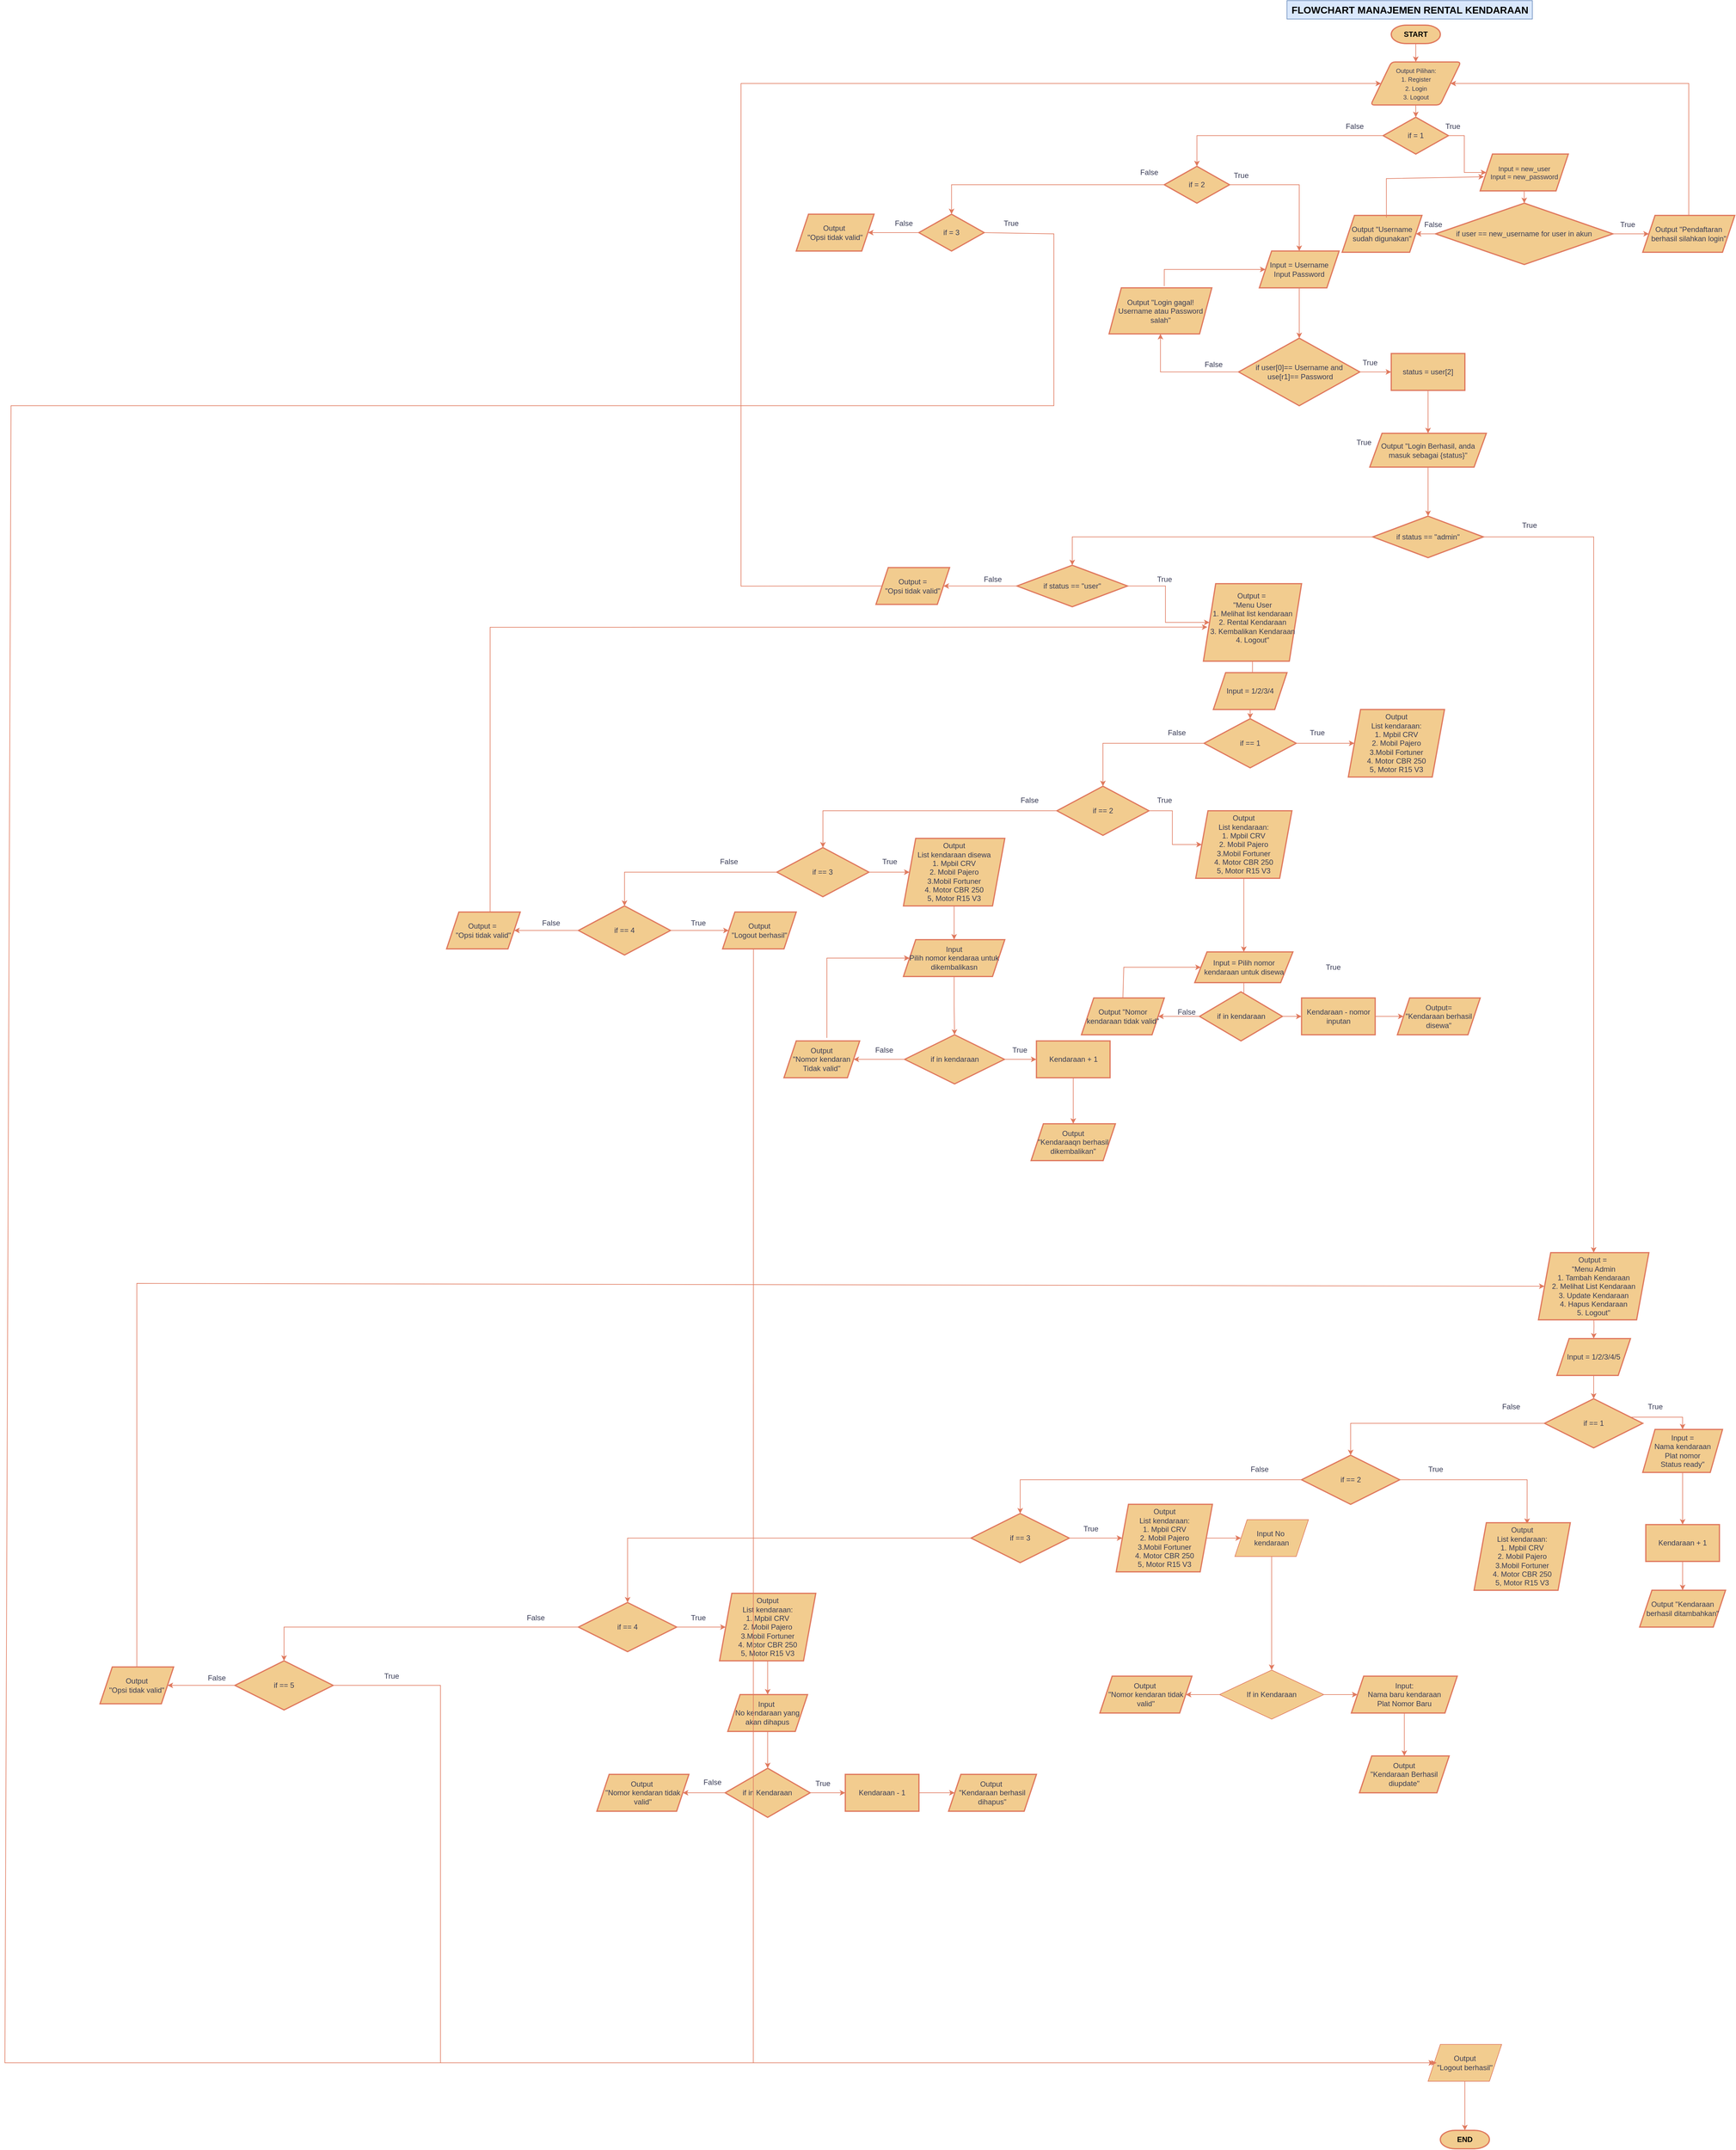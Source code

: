 <mxfile version="24.7.17">
  <diagram id="C5RBs43oDa-KdzZeNtuy" name="Page-1">
    <mxGraphModel dx="391" dy="30691" grid="1" gridSize="10" guides="1" tooltips="1" connect="1" arrows="1" fold="1" page="0" pageScale="1" pageWidth="10000" pageHeight="10000" math="0" shadow="0">
      <root>
        <object label="" id="WIyWlLk6GJQsqaUBKTNV-0">
          <mxCell />
        </object>
        <mxCell id="WIyWlLk6GJQsqaUBKTNV-1" parent="WIyWlLk6GJQsqaUBKTNV-0" />
        <mxCell id="zbg4pSojLmp6s8H_3mv2-16" value="FLOWCHART MANAJEMEN RENTAL KENDARAAN" style="text;html=1;align=center;verticalAlign=middle;resizable=0;points=[];autosize=1;strokeColor=#6c8ebf;fillColor=#dae8fc;fontSize=16;labelBackgroundColor=none;fontStyle=1;" parent="WIyWlLk6GJQsqaUBKTNV-1" vertex="1">
          <mxGeometry x="2620" y="-29480" width="400" height="30" as="geometry" />
        </mxCell>
        <mxCell id="zbg4pSojLmp6s8H_3mv2-17" value="" style="edgeStyle=orthogonalEdgeStyle;rounded=0;orthogonalLoop=1;jettySize=auto;html=1;labelBackgroundColor=none;strokeColor=#E07A5F;fontColor=default;align=center;" parent="WIyWlLk6GJQsqaUBKTNV-1" source="zbg4pSojLmp6s8H_3mv2-18" target="zbg4pSojLmp6s8H_3mv2-20" edge="1">
          <mxGeometry relative="1" as="geometry" />
        </mxCell>
        <mxCell id="zbg4pSojLmp6s8H_3mv2-18" value="&lt;font color=&quot;#000000&quot;&gt;START&lt;/font&gt;" style="strokeWidth=2;html=1;shape=mxgraph.flowchart.terminator;whiteSpace=wrap;align=center;fillColor=#F2CC8F;strokeColor=#E07A5F;fontStyle=1;labelBackgroundColor=none;fontColor=#393C56;" parent="WIyWlLk6GJQsqaUBKTNV-1" vertex="1">
          <mxGeometry x="2790" y="-29440" width="80" height="30" as="geometry" />
        </mxCell>
        <mxCell id="zbg4pSojLmp6s8H_3mv2-19" value="" style="edgeStyle=orthogonalEdgeStyle;rounded=0;orthogonalLoop=1;jettySize=auto;html=1;labelBackgroundColor=none;strokeColor=#E07A5F;fontColor=default;align=center;" parent="WIyWlLk6GJQsqaUBKTNV-1" source="zbg4pSojLmp6s8H_3mv2-20" target="zbg4pSojLmp6s8H_3mv2-23" edge="1">
          <mxGeometry relative="1" as="geometry" />
        </mxCell>
        <mxCell id="zbg4pSojLmp6s8H_3mv2-20" value="&lt;font style=&quot;font-size: 10px;&quot;&gt;Output Pilihan:&lt;/font&gt;&lt;div&gt;&lt;font style=&quot;font-size: 10px;&quot;&gt;1. Register&lt;/font&gt;&lt;/div&gt;&lt;div&gt;&lt;font style=&quot;font-size: 10px;&quot;&gt;2. Login&lt;/font&gt;&lt;/div&gt;&lt;div&gt;&lt;font style=&quot;font-size: 10px;&quot;&gt;3. Logout&lt;/font&gt;&lt;/div&gt;" style="shape=parallelogram;html=1;strokeWidth=2;perimeter=parallelogramPerimeter;whiteSpace=wrap;rounded=1;arcSize=12;size=0.23;align=center;fillColor=#F2CC8F;strokeColor=#E07A5F;labelBackgroundColor=none;fontColor=#393C56;" parent="WIyWlLk6GJQsqaUBKTNV-1" vertex="1">
          <mxGeometry x="2756.59" y="-29380" width="146.82" height="70" as="geometry" />
        </mxCell>
        <mxCell id="zbg4pSojLmp6s8H_3mv2-21" value="" style="edgeStyle=orthogonalEdgeStyle;rounded=0;orthogonalLoop=1;jettySize=auto;html=1;strokeColor=#E07A5F;fontColor=default;fillColor=#F2CC8F;align=center;labelBackgroundColor=none;" parent="WIyWlLk6GJQsqaUBKTNV-1" source="zbg4pSojLmp6s8H_3mv2-23" target="zbg4pSojLmp6s8H_3mv2-25" edge="1">
          <mxGeometry relative="1" as="geometry" />
        </mxCell>
        <mxCell id="zbg4pSojLmp6s8H_3mv2-22" value="" style="edgeStyle=orthogonalEdgeStyle;rounded=0;orthogonalLoop=1;jettySize=auto;html=1;strokeColor=#E07A5F;fontColor=default;fillColor=#F2CC8F;align=center;labelBackgroundColor=none;" parent="WIyWlLk6GJQsqaUBKTNV-1" source="zbg4pSojLmp6s8H_3mv2-23" target="zbg4pSojLmp6s8H_3mv2-27" edge="1">
          <mxGeometry relative="1" as="geometry" />
        </mxCell>
        <mxCell id="zbg4pSojLmp6s8H_3mv2-23" value="if = 1" style="strokeWidth=2;html=1;shape=mxgraph.flowchart.decision;whiteSpace=wrap;labelBackgroundColor=none;fillColor=#F2CC8F;strokeColor=#E07A5F;fontColor=#393C56;align=center;" parent="WIyWlLk6GJQsqaUBKTNV-1" vertex="1">
          <mxGeometry x="2776.82" y="-29290" width="106.37" height="60" as="geometry" />
        </mxCell>
        <mxCell id="zbg4pSojLmp6s8H_3mv2-24" value="" style="edgeStyle=orthogonalEdgeStyle;rounded=0;orthogonalLoop=1;jettySize=auto;html=1;strokeColor=#E07A5F;fontColor=default;fillColor=#F2CC8F;align=center;labelBackgroundColor=none;" parent="WIyWlLk6GJQsqaUBKTNV-1" source="zbg4pSojLmp6s8H_3mv2-25" target="zbg4pSojLmp6s8H_3mv2-26" edge="1">
          <mxGeometry relative="1" as="geometry" />
        </mxCell>
        <mxCell id="zbg4pSojLmp6s8H_3mv2-45" value="" style="edgeStyle=orthogonalEdgeStyle;rounded=0;orthogonalLoop=1;jettySize=auto;html=1;strokeColor=#E07A5F;fontColor=default;fillColor=#F2CC8F;labelBackgroundColor=none;" parent="WIyWlLk6GJQsqaUBKTNV-1" source="zbg4pSojLmp6s8H_3mv2-25" target="zbg4pSojLmp6s8H_3mv2-44" edge="1">
          <mxGeometry relative="1" as="geometry" />
        </mxCell>
        <mxCell id="zbg4pSojLmp6s8H_3mv2-25" value="if = 2" style="strokeWidth=2;html=1;shape=mxgraph.flowchart.decision;whiteSpace=wrap;labelBackgroundColor=none;fillColor=#F2CC8F;strokeColor=#E07A5F;fontColor=#393C56;align=center;" parent="WIyWlLk6GJQsqaUBKTNV-1" vertex="1">
          <mxGeometry x="2420" y="-29210" width="106.37" height="60" as="geometry" />
        </mxCell>
        <mxCell id="CRSx_ae5sVd4tHKQdAbA-90" value="" style="edgeStyle=orthogonalEdgeStyle;rounded=0;orthogonalLoop=1;jettySize=auto;html=1;strokeColor=#E07A5F;fontColor=#393C56;fillColor=#F2CC8F;" edge="1" parent="WIyWlLk6GJQsqaUBKTNV-1" source="zbg4pSojLmp6s8H_3mv2-26" target="CRSx_ae5sVd4tHKQdAbA-89">
          <mxGeometry relative="1" as="geometry" />
        </mxCell>
        <mxCell id="zbg4pSojLmp6s8H_3mv2-26" value="if = 3" style="strokeWidth=2;html=1;shape=mxgraph.flowchart.decision;whiteSpace=wrap;labelBackgroundColor=none;fillColor=#F2CC8F;strokeColor=#E07A5F;fontColor=#393C56;align=center;" parent="WIyWlLk6GJQsqaUBKTNV-1" vertex="1">
          <mxGeometry x="2020" y="-29132" width="106.37" height="60" as="geometry" />
        </mxCell>
        <mxCell id="zbg4pSojLmp6s8H_3mv2-30" value="" style="edgeStyle=orthogonalEdgeStyle;rounded=0;orthogonalLoop=1;jettySize=auto;html=1;strokeColor=#E07A5F;fontColor=default;fillColor=#F2CC8F;labelBackgroundColor=none;" parent="WIyWlLk6GJQsqaUBKTNV-1" source="zbg4pSojLmp6s8H_3mv2-27" target="zbg4pSojLmp6s8H_3mv2-29" edge="1">
          <mxGeometry relative="1" as="geometry" />
        </mxCell>
        <mxCell id="zbg4pSojLmp6s8H_3mv2-27" value="&lt;font style=&quot;font-size: 11px;&quot;&gt;Input = new_user&lt;/font&gt;&lt;div style=&quot;font-size: 11px;&quot;&gt;&lt;font style=&quot;font-size: 11px;&quot;&gt;Input = new_password&lt;/font&gt;&lt;/div&gt;" style="shape=parallelogram;perimeter=parallelogramPerimeter;whiteSpace=wrap;html=1;fixedSize=1;fillColor=#F2CC8F;strokeColor=#E07A5F;fontColor=#393C56;strokeWidth=2;labelBackgroundColor=none;align=center;" parent="WIyWlLk6GJQsqaUBKTNV-1" vertex="1">
          <mxGeometry x="2935" y="-29230" width="143.63" height="60" as="geometry" />
        </mxCell>
        <mxCell id="zbg4pSojLmp6s8H_3mv2-35" value="" style="edgeStyle=orthogonalEdgeStyle;rounded=0;orthogonalLoop=1;jettySize=auto;html=1;strokeColor=#E07A5F;fontColor=default;fillColor=#F2CC8F;labelBackgroundColor=none;" parent="WIyWlLk6GJQsqaUBKTNV-1" source="zbg4pSojLmp6s8H_3mv2-29" target="zbg4pSojLmp6s8H_3mv2-34" edge="1">
          <mxGeometry relative="1" as="geometry" />
        </mxCell>
        <mxCell id="zbg4pSojLmp6s8H_3mv2-41" value="" style="edgeStyle=orthogonalEdgeStyle;rounded=0;orthogonalLoop=1;jettySize=auto;html=1;strokeColor=#E07A5F;fontColor=default;fillColor=#F2CC8F;labelBackgroundColor=none;" parent="WIyWlLk6GJQsqaUBKTNV-1" source="zbg4pSojLmp6s8H_3mv2-29" target="zbg4pSojLmp6s8H_3mv2-40" edge="1">
          <mxGeometry relative="1" as="geometry" />
        </mxCell>
        <mxCell id="zbg4pSojLmp6s8H_3mv2-29" value="if user == new_username for user in akun" style="rhombus;whiteSpace=wrap;html=1;fillColor=#F2CC8F;strokeColor=#E07A5F;fontColor=#393C56;strokeWidth=2;labelBackgroundColor=none;" parent="WIyWlLk6GJQsqaUBKTNV-1" vertex="1">
          <mxGeometry x="2862.34" y="-29150" width="288.95" height="100" as="geometry" />
        </mxCell>
        <mxCell id="zbg4pSojLmp6s8H_3mv2-32" value="True" style="text;html=1;align=center;verticalAlign=middle;resizable=0;points=[];autosize=1;strokeColor=none;fillColor=none;fontColor=#393C56;labelBackgroundColor=none;" parent="WIyWlLk6GJQsqaUBKTNV-1" vertex="1">
          <mxGeometry x="2865" y="-29290" width="50" height="30" as="geometry" />
        </mxCell>
        <mxCell id="zbg4pSojLmp6s8H_3mv2-33" value="False" style="text;html=1;align=center;verticalAlign=middle;resizable=0;points=[];autosize=1;strokeColor=none;fillColor=none;fontColor=#393C56;labelBackgroundColor=none;" parent="WIyWlLk6GJQsqaUBKTNV-1" vertex="1">
          <mxGeometry x="2705" y="-29290" width="50" height="30" as="geometry" />
        </mxCell>
        <mxCell id="zbg4pSojLmp6s8H_3mv2-34" value="Output &quot;Username sudah digunakan&quot;" style="shape=parallelogram;perimeter=parallelogramPerimeter;whiteSpace=wrap;html=1;fixedSize=1;fillColor=#F2CC8F;strokeColor=#E07A5F;fontColor=#393C56;strokeWidth=2;labelBackgroundColor=none;" parent="WIyWlLk6GJQsqaUBKTNV-1" vertex="1">
          <mxGeometry x="2710" y="-29130" width="130" height="60" as="geometry" />
        </mxCell>
        <mxCell id="zbg4pSojLmp6s8H_3mv2-39" value="" style="endArrow=classic;html=1;rounded=0;strokeColor=#E07A5F;fontColor=default;fillColor=#F2CC8F;exitX=0.555;exitY=0.06;exitDx=0;exitDy=0;exitPerimeter=0;entryX=0.043;entryY=0.616;entryDx=0;entryDy=0;entryPerimeter=0;labelBackgroundColor=none;" parent="WIyWlLk6GJQsqaUBKTNV-1" source="zbg4pSojLmp6s8H_3mv2-34" target="zbg4pSojLmp6s8H_3mv2-27" edge="1">
          <mxGeometry width="50" height="50" relative="1" as="geometry">
            <mxPoint x="2990" y="-28970" as="sourcePoint" />
            <mxPoint x="2850" y="-29210" as="targetPoint" />
            <Array as="points">
              <mxPoint x="2782" y="-29190" />
            </Array>
          </mxGeometry>
        </mxCell>
        <mxCell id="zbg4pSojLmp6s8H_3mv2-40" value="Output &quot;Pendaftaran berhasil silahkan login&quot;" style="shape=parallelogram;perimeter=parallelogramPerimeter;whiteSpace=wrap;html=1;fixedSize=1;fillColor=#F2CC8F;strokeColor=#E07A5F;fontColor=#393C56;strokeWidth=2;labelBackgroundColor=none;" parent="WIyWlLk6GJQsqaUBKTNV-1" vertex="1">
          <mxGeometry x="3200" y="-29130" width="149.99" height="60" as="geometry" />
        </mxCell>
        <mxCell id="zbg4pSojLmp6s8H_3mv2-42" value="False" style="text;html=1;align=center;verticalAlign=middle;resizable=0;points=[];autosize=1;strokeColor=none;fillColor=none;fontColor=#393C56;labelBackgroundColor=none;" parent="WIyWlLk6GJQsqaUBKTNV-1" vertex="1">
          <mxGeometry x="2833.19" y="-29130" width="50" height="30" as="geometry" />
        </mxCell>
        <mxCell id="zbg4pSojLmp6s8H_3mv2-43" value="True" style="text;html=1;align=center;verticalAlign=middle;resizable=0;points=[];autosize=1;strokeColor=none;fillColor=none;fontColor=#393C56;labelBackgroundColor=none;" parent="WIyWlLk6GJQsqaUBKTNV-1" vertex="1">
          <mxGeometry x="3150" y="-29130" width="50" height="30" as="geometry" />
        </mxCell>
        <mxCell id="zbg4pSojLmp6s8H_3mv2-49" value="" style="edgeStyle=orthogonalEdgeStyle;rounded=0;orthogonalLoop=1;jettySize=auto;html=1;strokeColor=#E07A5F;fontColor=default;fillColor=#F2CC8F;labelBackgroundColor=none;" parent="WIyWlLk6GJQsqaUBKTNV-1" source="zbg4pSojLmp6s8H_3mv2-44" target="zbg4pSojLmp6s8H_3mv2-48" edge="1">
          <mxGeometry relative="1" as="geometry" />
        </mxCell>
        <mxCell id="zbg4pSojLmp6s8H_3mv2-50" value="" style="edgeLabel;html=1;align=center;verticalAlign=middle;resizable=0;points=[];strokeColor=#E07A5F;fontColor=#393C56;fillColor=#F2CC8F;labelBackgroundColor=none;" parent="zbg4pSojLmp6s8H_3mv2-49" vertex="1" connectable="0">
          <mxGeometry x="-0.001" y="-1" relative="1" as="geometry">
            <mxPoint as="offset" />
          </mxGeometry>
        </mxCell>
        <mxCell id="zbg4pSojLmp6s8H_3mv2-51" value="" style="edgeLabel;html=1;align=center;verticalAlign=middle;resizable=0;points=[];strokeColor=#E07A5F;fontColor=#393C56;fillColor=#F2CC8F;labelBackgroundColor=none;" parent="zbg4pSojLmp6s8H_3mv2-49" vertex="1" connectable="0">
          <mxGeometry x="-0.038" relative="1" as="geometry">
            <mxPoint as="offset" />
          </mxGeometry>
        </mxCell>
        <mxCell id="zbg4pSojLmp6s8H_3mv2-44" value="Input = Username&lt;div&gt;Input Password&lt;/div&gt;" style="shape=parallelogram;perimeter=parallelogramPerimeter;whiteSpace=wrap;html=1;fixedSize=1;fillColor=#F2CC8F;strokeColor=#E07A5F;fontColor=#393C56;strokeWidth=2;labelBackgroundColor=none;" parent="WIyWlLk6GJQsqaUBKTNV-1" vertex="1">
          <mxGeometry x="2575" y="-29072" width="130" height="60" as="geometry" />
        </mxCell>
        <mxCell id="zbg4pSojLmp6s8H_3mv2-46" value="True" style="text;html=1;align=center;verticalAlign=middle;resizable=0;points=[];autosize=1;strokeColor=none;fillColor=none;fontColor=#393C56;labelBackgroundColor=none;" parent="WIyWlLk6GJQsqaUBKTNV-1" vertex="1">
          <mxGeometry x="2520" y="-29210" width="50" height="30" as="geometry" />
        </mxCell>
        <mxCell id="zbg4pSojLmp6s8H_3mv2-47" value="False" style="text;html=1;align=center;verticalAlign=middle;resizable=0;points=[];autosize=1;strokeColor=none;fillColor=none;fontColor=#393C56;labelBackgroundColor=none;" parent="WIyWlLk6GJQsqaUBKTNV-1" vertex="1">
          <mxGeometry x="2370" y="-29215" width="50" height="30" as="geometry" />
        </mxCell>
        <mxCell id="zbg4pSojLmp6s8H_3mv2-53" value="" style="edgeStyle=orthogonalEdgeStyle;rounded=0;orthogonalLoop=1;jettySize=auto;html=1;strokeColor=#E07A5F;fontColor=default;fillColor=#F2CC8F;labelBackgroundColor=none;" parent="WIyWlLk6GJQsqaUBKTNV-1" source="zbg4pSojLmp6s8H_3mv2-48" target="zbg4pSojLmp6s8H_3mv2-52" edge="1">
          <mxGeometry relative="1" as="geometry" />
        </mxCell>
        <mxCell id="zbg4pSojLmp6s8H_3mv2-56" value="" style="edgeStyle=orthogonalEdgeStyle;rounded=0;orthogonalLoop=1;jettySize=auto;html=1;strokeColor=#E07A5F;fontColor=default;fillColor=#F2CC8F;labelBackgroundColor=none;" parent="WIyWlLk6GJQsqaUBKTNV-1" source="zbg4pSojLmp6s8H_3mv2-48" target="zbg4pSojLmp6s8H_3mv2-55" edge="1">
          <mxGeometry relative="1" as="geometry" />
        </mxCell>
        <mxCell id="zbg4pSojLmp6s8H_3mv2-48" value="if user[0]== Username and&lt;div&gt;&amp;nbsp;use[r1]== Password&lt;/div&gt;" style="rhombus;whiteSpace=wrap;html=1;fillColor=#F2CC8F;strokeColor=#E07A5F;fontColor=#393C56;strokeWidth=2;labelBackgroundColor=none;" parent="WIyWlLk6GJQsqaUBKTNV-1" vertex="1">
          <mxGeometry x="2541.25" y="-28930" width="197.5" height="110" as="geometry" />
        </mxCell>
        <mxCell id="zbg4pSojLmp6s8H_3mv2-61" value="" style="edgeStyle=orthogonalEdgeStyle;rounded=0;orthogonalLoop=1;jettySize=auto;html=1;strokeColor=#E07A5F;fontColor=default;fillColor=#F2CC8F;labelBackgroundColor=none;" parent="WIyWlLk6GJQsqaUBKTNV-1" source="zbg4pSojLmp6s8H_3mv2-52" target="zbg4pSojLmp6s8H_3mv2-60" edge="1">
          <mxGeometry relative="1" as="geometry" />
        </mxCell>
        <mxCell id="zbg4pSojLmp6s8H_3mv2-52" value="status = user[2]" style="whiteSpace=wrap;html=1;fillColor=#F2CC8F;strokeColor=#E07A5F;fontColor=#393C56;strokeWidth=2;labelBackgroundColor=none;" parent="WIyWlLk6GJQsqaUBKTNV-1" vertex="1">
          <mxGeometry x="2790" y="-28905" width="120" height="60" as="geometry" />
        </mxCell>
        <mxCell id="zbg4pSojLmp6s8H_3mv2-54" value="True" style="text;html=1;align=center;verticalAlign=middle;resizable=0;points=[];autosize=1;strokeColor=none;fillColor=none;fontColor=#393C56;labelBackgroundColor=none;" parent="WIyWlLk6GJQsqaUBKTNV-1" vertex="1">
          <mxGeometry x="2720" y="-28775" width="50" height="30" as="geometry" />
        </mxCell>
        <mxCell id="zbg4pSojLmp6s8H_3mv2-55" value="Output &quot;Login gagal! Username atau Password salah&quot;" style="shape=parallelogram;perimeter=parallelogramPerimeter;whiteSpace=wrap;html=1;fixedSize=1;fillColor=#F2CC8F;strokeColor=#E07A5F;fontColor=#393C56;strokeWidth=2;labelBackgroundColor=none;" parent="WIyWlLk6GJQsqaUBKTNV-1" vertex="1">
          <mxGeometry x="2330" y="-29012" width="167.5" height="75" as="geometry" />
        </mxCell>
        <mxCell id="zbg4pSojLmp6s8H_3mv2-59" value="" style="endArrow=classic;html=1;rounded=0;strokeColor=#E07A5F;fontColor=default;fillColor=#F2CC8F;exitX=0.537;exitY=-0.037;exitDx=0;exitDy=0;exitPerimeter=0;entryX=0;entryY=0.5;entryDx=0;entryDy=0;labelBackgroundColor=none;" parent="WIyWlLk6GJQsqaUBKTNV-1" source="zbg4pSojLmp6s8H_3mv2-55" target="zbg4pSojLmp6s8H_3mv2-44" edge="1">
          <mxGeometry width="50" height="50" relative="1" as="geometry">
            <mxPoint x="2510" y="-28860" as="sourcePoint" />
            <mxPoint x="2560" y="-28910" as="targetPoint" />
            <Array as="points">
              <mxPoint x="2420" y="-29042" />
            </Array>
          </mxGeometry>
        </mxCell>
        <mxCell id="zbg4pSojLmp6s8H_3mv2-63" value="" style="edgeStyle=orthogonalEdgeStyle;rounded=0;orthogonalLoop=1;jettySize=auto;html=1;strokeColor=#E07A5F;fontColor=default;fillColor=#F2CC8F;labelBackgroundColor=none;" parent="WIyWlLk6GJQsqaUBKTNV-1" source="zbg4pSojLmp6s8H_3mv2-60" target="zbg4pSojLmp6s8H_3mv2-62" edge="1">
          <mxGeometry relative="1" as="geometry" />
        </mxCell>
        <mxCell id="zbg4pSojLmp6s8H_3mv2-60" value="Output &quot;Login Berhasil, anda masuk sebagai {status}&quot;" style="shape=parallelogram;perimeter=parallelogramPerimeter;whiteSpace=wrap;html=1;fixedSize=1;fillColor=#F2CC8F;strokeColor=#E07A5F;fontColor=#393C56;strokeWidth=2;labelBackgroundColor=none;" parent="WIyWlLk6GJQsqaUBKTNV-1" vertex="1">
          <mxGeometry x="2755" y="-28775" width="190" height="55" as="geometry" />
        </mxCell>
        <mxCell id="zbg4pSojLmp6s8H_3mv2-65" value="" style="edgeStyle=orthogonalEdgeStyle;rounded=0;orthogonalLoop=1;jettySize=auto;html=1;strokeColor=#E07A5F;fontColor=default;fillColor=#F2CC8F;labelBackgroundColor=none;" parent="WIyWlLk6GJQsqaUBKTNV-1" source="zbg4pSojLmp6s8H_3mv2-62" target="zbg4pSojLmp6s8H_3mv2-64" edge="1">
          <mxGeometry relative="1" as="geometry" />
        </mxCell>
        <mxCell id="CRSx_ae5sVd4tHKQdAbA-97" value="" style="edgeStyle=orthogonalEdgeStyle;rounded=0;orthogonalLoop=1;jettySize=auto;html=1;strokeColor=#E07A5F;fontColor=#393C56;fillColor=#F2CC8F;" edge="1" parent="WIyWlLk6GJQsqaUBKTNV-1" source="zbg4pSojLmp6s8H_3mv2-62" target="CRSx_ae5sVd4tHKQdAbA-96">
          <mxGeometry relative="1" as="geometry" />
        </mxCell>
        <mxCell id="zbg4pSojLmp6s8H_3mv2-62" value="if status == &quot;admin&quot;" style="rhombus;whiteSpace=wrap;html=1;fillColor=#F2CC8F;strokeColor=#E07A5F;fontColor=#393C56;strokeWidth=2;labelBackgroundColor=none;" parent="WIyWlLk6GJQsqaUBKTNV-1" vertex="1">
          <mxGeometry x="2760" y="-28640" width="180" height="67.5" as="geometry" />
        </mxCell>
        <mxCell id="zbg4pSojLmp6s8H_3mv2-67" value="" style="edgeStyle=orthogonalEdgeStyle;rounded=0;orthogonalLoop=1;jettySize=auto;html=1;strokeColor=#E07A5F;fontColor=default;fillColor=#F2CC8F;labelBackgroundColor=none;" parent="WIyWlLk6GJQsqaUBKTNV-1" target="zbg4pSojLmp6s8H_3mv2-66" edge="1">
          <mxGeometry relative="1" as="geometry">
            <mxPoint x="3119.96" y="-27342.63" as="sourcePoint" />
          </mxGeometry>
        </mxCell>
        <mxCell id="zbg4pSojLmp6s8H_3mv2-64" value="Output =&amp;nbsp;&lt;div&gt;&quot;Menu Admin&lt;/div&gt;&lt;div&gt;1. Tambah Kendaraan&lt;/div&gt;&lt;div&gt;2. Melihat List Kendaraan&lt;/div&gt;&lt;div&gt;3. Update Kendaraan&lt;/div&gt;&lt;div&gt;4. Hapus Kendaraan&lt;/div&gt;&lt;div&gt;5. Logout&quot;&lt;/div&gt;" style="shape=parallelogram;perimeter=parallelogramPerimeter;whiteSpace=wrap;html=1;fixedSize=1;fillColor=#F2CC8F;strokeColor=#E07A5F;fontColor=#393C56;strokeWidth=2;labelBackgroundColor=none;" parent="WIyWlLk6GJQsqaUBKTNV-1" vertex="1">
          <mxGeometry x="3029.96" y="-27440" width="180" height="109.37" as="geometry" />
        </mxCell>
        <mxCell id="zbg4pSojLmp6s8H_3mv2-69" value="" style="edgeStyle=orthogonalEdgeStyle;rounded=0;orthogonalLoop=1;jettySize=auto;html=1;strokeColor=#E07A5F;fontColor=default;fillColor=#F2CC8F;labelBackgroundColor=none;" parent="WIyWlLk6GJQsqaUBKTNV-1" source="zbg4pSojLmp6s8H_3mv2-66" target="zbg4pSojLmp6s8H_3mv2-68" edge="1">
          <mxGeometry relative="1" as="geometry" />
        </mxCell>
        <mxCell id="zbg4pSojLmp6s8H_3mv2-66" value="Input = 1/2/3/4/5" style="shape=parallelogram;perimeter=parallelogramPerimeter;whiteSpace=wrap;html=1;fixedSize=1;fillColor=#F2CC8F;strokeColor=#E07A5F;fontColor=#393C56;strokeWidth=2;labelBackgroundColor=none;" parent="WIyWlLk6GJQsqaUBKTNV-1" vertex="1">
          <mxGeometry x="3059.96" y="-27300.005" width="120" height="60" as="geometry" />
        </mxCell>
        <mxCell id="zbg4pSojLmp6s8H_3mv2-71" value="" style="edgeStyle=orthogonalEdgeStyle;rounded=0;orthogonalLoop=1;jettySize=auto;html=1;strokeColor=#E07A5F;fontColor=default;fillColor=#F2CC8F;exitX=0.915;exitY=0.473;exitDx=0;exitDy=0;exitPerimeter=0;labelBackgroundColor=none;" parent="WIyWlLk6GJQsqaUBKTNV-1" source="zbg4pSojLmp6s8H_3mv2-68" target="zbg4pSojLmp6s8H_3mv2-70" edge="1">
          <mxGeometry relative="1" as="geometry">
            <mxPoint x="3240" y="-27182" as="sourcePoint" />
            <Array as="points">
              <mxPoint x="3175.96" y="-27172" />
              <mxPoint x="3264.96" y="-27172" />
            </Array>
          </mxGeometry>
        </mxCell>
        <mxCell id="CRSx_ae5sVd4tHKQdAbA-43" value="" style="edgeStyle=orthogonalEdgeStyle;rounded=0;orthogonalLoop=1;jettySize=auto;html=1;strokeColor=#E07A5F;fontColor=#393C56;fillColor=#F2CC8F;" edge="1" parent="WIyWlLk6GJQsqaUBKTNV-1" source="zbg4pSojLmp6s8H_3mv2-68" target="zbg4pSojLmp6s8H_3mv2-74">
          <mxGeometry relative="1" as="geometry">
            <mxPoint x="2725.05" y="-27120" as="targetPoint" />
          </mxGeometry>
        </mxCell>
        <mxCell id="zbg4pSojLmp6s8H_3mv2-68" value="if == 1" style="rhombus;whiteSpace=wrap;html=1;fillColor=#F2CC8F;strokeColor=#E07A5F;fontColor=#393C56;strokeWidth=2;labelBackgroundColor=none;" parent="WIyWlLk6GJQsqaUBKTNV-1" vertex="1">
          <mxGeometry x="3039.96" y="-27202" width="160" height="80" as="geometry" />
        </mxCell>
        <mxCell id="CRSx_ae5sVd4tHKQdAbA-141" value="" style="edgeStyle=orthogonalEdgeStyle;rounded=0;orthogonalLoop=1;jettySize=auto;html=1;strokeColor=#E07A5F;fontColor=#393C56;fillColor=#F2CC8F;" edge="1" parent="WIyWlLk6GJQsqaUBKTNV-1" source="zbg4pSojLmp6s8H_3mv2-70" target="CRSx_ae5sVd4tHKQdAbA-140">
          <mxGeometry relative="1" as="geometry" />
        </mxCell>
        <mxCell id="zbg4pSojLmp6s8H_3mv2-70" value="Input =&lt;div&gt;Nama kendaraan&lt;/div&gt;&lt;div&gt;Plat nomor&lt;/div&gt;&lt;div&gt;Status ready&quot;&lt;/div&gt;" style="shape=parallelogram;perimeter=parallelogramPerimeter;whiteSpace=wrap;html=1;fixedSize=1;fillColor=#F2CC8F;strokeColor=#E07A5F;fontColor=#393C56;strokeWidth=2;labelBackgroundColor=none;" parent="WIyWlLk6GJQsqaUBKTNV-1" vertex="1">
          <mxGeometry x="3199.96" y="-27152" width="130.04" height="70.02" as="geometry" />
        </mxCell>
        <mxCell id="zbg4pSojLmp6s8H_3mv2-72" value="Output &quot;Kendaraan berhasil ditambahkan&quot;" style="shape=parallelogram;perimeter=parallelogramPerimeter;whiteSpace=wrap;html=1;fixedSize=1;fillColor=#F2CC8F;strokeColor=#E07A5F;fontColor=#393C56;strokeWidth=2;labelBackgroundColor=none;" parent="WIyWlLk6GJQsqaUBKTNV-1" vertex="1">
          <mxGeometry x="3194.96" y="-26890" width="140" height="60" as="geometry" />
        </mxCell>
        <mxCell id="CRSx_ae5sVd4tHKQdAbA-6" value="" style="edgeStyle=orthogonalEdgeStyle;rounded=0;orthogonalLoop=1;jettySize=auto;html=1;strokeColor=#E07A5F;fontColor=#393C56;fillColor=#F2CC8F;" edge="1" parent="WIyWlLk6GJQsqaUBKTNV-1" source="zbg4pSojLmp6s8H_3mv2-74" target="CRSx_ae5sVd4tHKQdAbA-5">
          <mxGeometry relative="1" as="geometry" />
        </mxCell>
        <mxCell id="CRSx_ae5sVd4tHKQdAbA-44" value="" style="edgeStyle=orthogonalEdgeStyle;rounded=0;orthogonalLoop=1;jettySize=auto;html=1;strokeColor=#E07A5F;fontColor=#393C56;fillColor=#F2CC8F;entryX=0.551;entryY=0.018;entryDx=0;entryDy=0;entryPerimeter=0;" edge="1" parent="WIyWlLk6GJQsqaUBKTNV-1" source="zbg4pSojLmp6s8H_3mv2-74" target="CRSx_ae5sVd4tHKQdAbA-2">
          <mxGeometry relative="1" as="geometry" />
        </mxCell>
        <mxCell id="zbg4pSojLmp6s8H_3mv2-74" value="if == 2" style="rhombus;whiteSpace=wrap;html=1;fillColor=#F2CC8F;strokeColor=#E07A5F;fontColor=#393C56;strokeWidth=2;labelBackgroundColor=none;" parent="WIyWlLk6GJQsqaUBKTNV-1" vertex="1">
          <mxGeometry x="2643.8" y="-27110" width="160" height="80" as="geometry" />
        </mxCell>
        <mxCell id="zbg4pSojLmp6s8H_3mv2-76" value="True" style="text;html=1;align=center;verticalAlign=middle;resizable=0;points=[];autosize=1;strokeColor=none;fillColor=none;fontColor=#393C56;labelBackgroundColor=none;" parent="WIyWlLk6GJQsqaUBKTNV-1" vertex="1">
          <mxGeometry x="3194.96" y="-27204" width="50" height="30" as="geometry" />
        </mxCell>
        <mxCell id="zbg4pSojLmp6s8H_3mv2-77" value="False" style="text;html=1;align=center;verticalAlign=middle;resizable=0;points=[];autosize=1;strokeColor=none;fillColor=none;fontColor=#393C56;labelBackgroundColor=none;" parent="WIyWlLk6GJQsqaUBKTNV-1" vertex="1">
          <mxGeometry x="2959.96" y="-27204" width="50" height="30" as="geometry" />
        </mxCell>
        <mxCell id="CRSx_ae5sVd4tHKQdAbA-0" value="False" style="text;html=1;align=center;verticalAlign=middle;resizable=0;points=[];autosize=1;strokeColor=none;fillColor=none;fontColor=#393C56;" vertex="1" parent="WIyWlLk6GJQsqaUBKTNV-1">
          <mxGeometry x="2475" y="-28902" width="50" height="30" as="geometry" />
        </mxCell>
        <mxCell id="CRSx_ae5sVd4tHKQdAbA-1" value="True" style="text;html=1;align=center;verticalAlign=middle;resizable=0;points=[];autosize=1;strokeColor=none;fillColor=none;fontColor=#393C56;" vertex="1" parent="WIyWlLk6GJQsqaUBKTNV-1">
          <mxGeometry x="2730" y="-28905" width="50" height="30" as="geometry" />
        </mxCell>
        <mxCell id="CRSx_ae5sVd4tHKQdAbA-2" value="Output&lt;div&gt;List kendaraan:&lt;/div&gt;&lt;div&gt;1. Mpbil CRV&lt;/div&gt;&lt;div&gt;2. Mobil Pajero&lt;/div&gt;&lt;div&gt;3.Mobil Fortuner&lt;/div&gt;&lt;div&gt;4. Motor CBR 250&lt;/div&gt;&lt;div&gt;5, Motor R15 V3&lt;/div&gt;" style="shape=parallelogram;perimeter=parallelogramPerimeter;whiteSpace=wrap;html=1;fixedSize=1;fillColor=#F2CC8F;strokeColor=#E07A5F;fontColor=#393C56;strokeWidth=2;labelBackgroundColor=none;" vertex="1" parent="WIyWlLk6GJQsqaUBKTNV-1">
          <mxGeometry x="2925.05" y="-27000" width="156.81" height="110" as="geometry" />
        </mxCell>
        <mxCell id="CRSx_ae5sVd4tHKQdAbA-4" value="True" style="text;html=1;align=center;verticalAlign=middle;resizable=0;points=[];autosize=1;strokeColor=none;fillColor=none;fontColor=#393C56;" vertex="1" parent="WIyWlLk6GJQsqaUBKTNV-1">
          <mxGeometry x="2837.39" y="-27102" width="50" height="30" as="geometry" />
        </mxCell>
        <mxCell id="CRSx_ae5sVd4tHKQdAbA-46" value="" style="edgeStyle=orthogonalEdgeStyle;rounded=0;orthogonalLoop=1;jettySize=auto;html=1;strokeColor=#E07A5F;fontColor=#393C56;fillColor=#F2CC8F;" edge="1" parent="WIyWlLk6GJQsqaUBKTNV-1" source="CRSx_ae5sVd4tHKQdAbA-5" target="CRSx_ae5sVd4tHKQdAbA-45">
          <mxGeometry relative="1" as="geometry" />
        </mxCell>
        <mxCell id="CRSx_ae5sVd4tHKQdAbA-50" value="" style="edgeStyle=orthogonalEdgeStyle;rounded=0;orthogonalLoop=1;jettySize=auto;html=1;strokeColor=#E07A5F;fontColor=#393C56;fillColor=#F2CC8F;" edge="1" parent="WIyWlLk6GJQsqaUBKTNV-1" source="CRSx_ae5sVd4tHKQdAbA-5" target="CRSx_ae5sVd4tHKQdAbA-49">
          <mxGeometry relative="1" as="geometry" />
        </mxCell>
        <mxCell id="CRSx_ae5sVd4tHKQdAbA-5" value="if == 3" style="rhombus;whiteSpace=wrap;html=1;fillColor=#F2CC8F;strokeColor=#E07A5F;fontColor=#393C56;strokeWidth=2;labelBackgroundColor=none;" vertex="1" parent="WIyWlLk6GJQsqaUBKTNV-1">
          <mxGeometry x="2105.05" y="-27015" width="160" height="80" as="geometry" />
        </mxCell>
        <mxCell id="CRSx_ae5sVd4tHKQdAbA-7" value="False" style="text;html=1;align=center;verticalAlign=middle;resizable=0;points=[];autosize=1;strokeColor=none;fillColor=none;fontColor=#393C56;" vertex="1" parent="WIyWlLk6GJQsqaUBKTNV-1">
          <mxGeometry x="2550.05" y="-27102" width="50" height="30" as="geometry" />
        </mxCell>
        <mxCell id="CRSx_ae5sVd4tHKQdAbA-41" value="" style="edgeStyle=orthogonalEdgeStyle;rounded=0;orthogonalLoop=1;jettySize=auto;html=1;strokeColor=#E07A5F;fontColor=#393C56;fillColor=#F2CC8F;" edge="1" parent="WIyWlLk6GJQsqaUBKTNV-1" source="CRSx_ae5sVd4tHKQdAbA-10" target="CRSx_ae5sVd4tHKQdAbA-40">
          <mxGeometry relative="1" as="geometry" />
        </mxCell>
        <mxCell id="CRSx_ae5sVd4tHKQdAbA-10" value="Input:&lt;div&gt;Nama baru kendaraan&lt;/div&gt;&lt;div&gt;Plat Nomor Baru&lt;/div&gt;" style="shape=parallelogram;perimeter=parallelogramPerimeter;whiteSpace=wrap;html=1;fixedSize=1;fillColor=#F2CC8F;strokeColor=#E07A5F;fontColor=#393C56;strokeWidth=2;labelBackgroundColor=none;" vertex="1" parent="WIyWlLk6GJQsqaUBKTNV-1">
          <mxGeometry x="2725.05" y="-26750" width="172.5" height="60" as="geometry" />
        </mxCell>
        <mxCell id="CRSx_ae5sVd4tHKQdAbA-12" value="True" style="text;html=1;align=center;verticalAlign=middle;resizable=0;points=[];autosize=1;strokeColor=none;fillColor=none;fontColor=#393C56;" vertex="1" parent="WIyWlLk6GJQsqaUBKTNV-1">
          <mxGeometry x="2275.05" y="-27005" width="50" height="30" as="geometry" />
        </mxCell>
        <mxCell id="CRSx_ae5sVd4tHKQdAbA-27" value="Output&amp;nbsp;&lt;div&gt;&quot;Nomor kendaran tidak valid&quot;&lt;/div&gt;" style="shape=parallelogram;perimeter=parallelogramPerimeter;whiteSpace=wrap;html=1;fixedSize=1;fillColor=#F2CC8F;strokeColor=#E07A5F;fontColor=#393C56;strokeWidth=2;labelBackgroundColor=none;" vertex="1" parent="WIyWlLk6GJQsqaUBKTNV-1">
          <mxGeometry x="2315.05" y="-26750" width="150" height="60" as="geometry" />
        </mxCell>
        <mxCell id="CRSx_ae5sVd4tHKQdAbA-48" value="" style="edgeStyle=orthogonalEdgeStyle;rounded=0;orthogonalLoop=1;jettySize=auto;html=1;strokeColor=#E07A5F;fontColor=#393C56;fillColor=#F2CC8F;" edge="1" parent="WIyWlLk6GJQsqaUBKTNV-1" source="CRSx_ae5sVd4tHKQdAbA-32" target="CRSx_ae5sVd4tHKQdAbA-34">
          <mxGeometry relative="1" as="geometry" />
        </mxCell>
        <mxCell id="CRSx_ae5sVd4tHKQdAbA-32" value="Input No&amp;nbsp;&lt;div&gt;kendaraan&lt;/div&gt;" style="shape=parallelogram;perimeter=parallelogramPerimeter;whiteSpace=wrap;html=1;fixedSize=1;strokeColor=#E07A5F;fontColor=#393C56;fillColor=#F2CC8F;" vertex="1" parent="WIyWlLk6GJQsqaUBKTNV-1">
          <mxGeometry x="2535.05" y="-27005" width="120" height="60" as="geometry" />
        </mxCell>
        <mxCell id="CRSx_ae5sVd4tHKQdAbA-36" value="" style="edgeStyle=orthogonalEdgeStyle;rounded=0;orthogonalLoop=1;jettySize=auto;html=1;strokeColor=#E07A5F;fontColor=#393C56;fillColor=#F2CC8F;" edge="1" parent="WIyWlLk6GJQsqaUBKTNV-1" source="CRSx_ae5sVd4tHKQdAbA-34" target="CRSx_ae5sVd4tHKQdAbA-27">
          <mxGeometry relative="1" as="geometry" />
        </mxCell>
        <mxCell id="CRSx_ae5sVd4tHKQdAbA-37" value="" style="edgeStyle=orthogonalEdgeStyle;rounded=0;orthogonalLoop=1;jettySize=auto;html=1;strokeColor=#E07A5F;fontColor=#393C56;fillColor=#F2CC8F;" edge="1" parent="WIyWlLk6GJQsqaUBKTNV-1" source="CRSx_ae5sVd4tHKQdAbA-34" target="CRSx_ae5sVd4tHKQdAbA-10">
          <mxGeometry relative="1" as="geometry" />
        </mxCell>
        <mxCell id="CRSx_ae5sVd4tHKQdAbA-34" value="If in Kendaraan" style="rhombus;whiteSpace=wrap;html=1;fillColor=#F2CC8F;strokeColor=#E07A5F;fontColor=#393C56;" vertex="1" parent="WIyWlLk6GJQsqaUBKTNV-1">
          <mxGeometry x="2510.05" y="-26760" width="170" height="80" as="geometry" />
        </mxCell>
        <mxCell id="CRSx_ae5sVd4tHKQdAbA-40" value="Output&lt;div&gt;&quot;Kendaraan Berhasil diupdate&quot;&lt;/div&gt;" style="shape=parallelogram;perimeter=parallelogramPerimeter;whiteSpace=wrap;html=1;fixedSize=1;fillColor=#F2CC8F;strokeColor=#E07A5F;fontColor=#393C56;strokeWidth=2;labelBackgroundColor=none;" vertex="1" parent="WIyWlLk6GJQsqaUBKTNV-1">
          <mxGeometry x="2738.18" y="-26620" width="146.25" height="60" as="geometry" />
        </mxCell>
        <mxCell id="CRSx_ae5sVd4tHKQdAbA-47" value="" style="edgeStyle=orthogonalEdgeStyle;rounded=0;orthogonalLoop=1;jettySize=auto;html=1;strokeColor=#E07A5F;fontColor=#393C56;fillColor=#F2CC8F;" edge="1" parent="WIyWlLk6GJQsqaUBKTNV-1" source="CRSx_ae5sVd4tHKQdAbA-45" target="CRSx_ae5sVd4tHKQdAbA-32">
          <mxGeometry relative="1" as="geometry" />
        </mxCell>
        <mxCell id="CRSx_ae5sVd4tHKQdAbA-45" value="Output&lt;div&gt;List kendaraan:&lt;/div&gt;&lt;div&gt;1. Mpbil CRV&lt;/div&gt;&lt;div&gt;2. Mobil Pajero&lt;/div&gt;&lt;div&gt;3.Mobil Fortuner&lt;/div&gt;&lt;div&gt;4. Motor CBR 250&lt;/div&gt;&lt;div&gt;5, Motor R15 V3&lt;/div&gt;" style="shape=parallelogram;perimeter=parallelogramPerimeter;whiteSpace=wrap;html=1;fixedSize=1;fillColor=#F2CC8F;strokeColor=#E07A5F;fontColor=#393C56;strokeWidth=2;labelBackgroundColor=none;" vertex="1" parent="WIyWlLk6GJQsqaUBKTNV-1">
          <mxGeometry x="2341.65" y="-27030" width="156.81" height="110" as="geometry" />
        </mxCell>
        <mxCell id="CRSx_ae5sVd4tHKQdAbA-52" value="" style="edgeStyle=orthogonalEdgeStyle;rounded=0;orthogonalLoop=1;jettySize=auto;html=1;strokeColor=#E07A5F;fontColor=#393C56;fillColor=#F2CC8F;" edge="1" parent="WIyWlLk6GJQsqaUBKTNV-1" source="CRSx_ae5sVd4tHKQdAbA-49" target="CRSx_ae5sVd4tHKQdAbA-51">
          <mxGeometry relative="1" as="geometry" />
        </mxCell>
        <mxCell id="CRSx_ae5sVd4tHKQdAbA-67" value="" style="edgeStyle=orthogonalEdgeStyle;rounded=0;orthogonalLoop=1;jettySize=auto;html=1;strokeColor=#E07A5F;fontColor=#393C56;fillColor=#F2CC8F;" edge="1" parent="WIyWlLk6GJQsqaUBKTNV-1" source="CRSx_ae5sVd4tHKQdAbA-49" target="CRSx_ae5sVd4tHKQdAbA-66">
          <mxGeometry relative="1" as="geometry" />
        </mxCell>
        <mxCell id="CRSx_ae5sVd4tHKQdAbA-49" value="if == 4" style="rhombus;whiteSpace=wrap;html=1;fillColor=#F2CC8F;strokeColor=#E07A5F;fontColor=#393C56;strokeWidth=2;labelBackgroundColor=none;" vertex="1" parent="WIyWlLk6GJQsqaUBKTNV-1">
          <mxGeometry x="1465.05" y="-26870" width="160" height="80" as="geometry" />
        </mxCell>
        <mxCell id="CRSx_ae5sVd4tHKQdAbA-55" value="" style="edgeStyle=orthogonalEdgeStyle;rounded=0;orthogonalLoop=1;jettySize=auto;html=1;strokeColor=#E07A5F;fontColor=#393C56;fillColor=#F2CC8F;" edge="1" parent="WIyWlLk6GJQsqaUBKTNV-1" source="CRSx_ae5sVd4tHKQdAbA-51" target="CRSx_ae5sVd4tHKQdAbA-54">
          <mxGeometry relative="1" as="geometry" />
        </mxCell>
        <mxCell id="CRSx_ae5sVd4tHKQdAbA-51" value="Output&lt;div&gt;List kendaraan:&lt;/div&gt;&lt;div&gt;1. Mpbil CRV&lt;/div&gt;&lt;div&gt;2. Mobil Pajero&lt;/div&gt;&lt;div&gt;3.Mobil Fortuner&lt;/div&gt;&lt;div&gt;4. Motor CBR 250&lt;/div&gt;&lt;div&gt;5, Motor R15 V3&lt;/div&gt;" style="shape=parallelogram;perimeter=parallelogramPerimeter;whiteSpace=wrap;html=1;fixedSize=1;fillColor=#F2CC8F;strokeColor=#E07A5F;fontColor=#393C56;strokeWidth=2;labelBackgroundColor=none;" vertex="1" parent="WIyWlLk6GJQsqaUBKTNV-1">
          <mxGeometry x="1695.05" y="-26885" width="156.81" height="110" as="geometry" />
        </mxCell>
        <mxCell id="CRSx_ae5sVd4tHKQdAbA-53" value="True" style="text;html=1;align=center;verticalAlign=middle;resizable=0;points=[];autosize=1;strokeColor=none;fillColor=none;fontColor=#393C56;" vertex="1" parent="WIyWlLk6GJQsqaUBKTNV-1">
          <mxGeometry x="1635.05" y="-26860" width="50" height="30" as="geometry" />
        </mxCell>
        <mxCell id="CRSx_ae5sVd4tHKQdAbA-57" value="" style="edgeStyle=orthogonalEdgeStyle;rounded=0;orthogonalLoop=1;jettySize=auto;html=1;strokeColor=#E07A5F;fontColor=#393C56;fillColor=#F2CC8F;" edge="1" parent="WIyWlLk6GJQsqaUBKTNV-1" source="CRSx_ae5sVd4tHKQdAbA-54" target="CRSx_ae5sVd4tHKQdAbA-56">
          <mxGeometry relative="1" as="geometry" />
        </mxCell>
        <mxCell id="CRSx_ae5sVd4tHKQdAbA-54" value="Input&amp;nbsp;&lt;div&gt;No kendaraan yang akan dihapus&lt;/div&gt;" style="shape=parallelogram;perimeter=parallelogramPerimeter;whiteSpace=wrap;html=1;fixedSize=1;fillColor=#F2CC8F;strokeColor=#E07A5F;fontColor=#393C56;strokeWidth=2;labelBackgroundColor=none;" vertex="1" parent="WIyWlLk6GJQsqaUBKTNV-1">
          <mxGeometry x="1708.45" y="-26720" width="130" height="60" as="geometry" />
        </mxCell>
        <mxCell id="CRSx_ae5sVd4tHKQdAbA-61" value="" style="edgeStyle=orthogonalEdgeStyle;rounded=0;orthogonalLoop=1;jettySize=auto;html=1;strokeColor=#E07A5F;fontColor=#393C56;fillColor=#F2CC8F;" edge="1" parent="WIyWlLk6GJQsqaUBKTNV-1" source="CRSx_ae5sVd4tHKQdAbA-56" target="CRSx_ae5sVd4tHKQdAbA-60">
          <mxGeometry relative="1" as="geometry" />
        </mxCell>
        <mxCell id="CRSx_ae5sVd4tHKQdAbA-144" value="" style="edgeStyle=orthogonalEdgeStyle;rounded=0;orthogonalLoop=1;jettySize=auto;html=1;strokeColor=#E07A5F;fontColor=#393C56;fillColor=#F2CC8F;" edge="1" parent="WIyWlLk6GJQsqaUBKTNV-1" source="CRSx_ae5sVd4tHKQdAbA-56" target="CRSx_ae5sVd4tHKQdAbA-143">
          <mxGeometry relative="1" as="geometry" />
        </mxCell>
        <mxCell id="CRSx_ae5sVd4tHKQdAbA-56" value="if in Kendaraan" style="rhombus;whiteSpace=wrap;html=1;fillColor=#F2CC8F;strokeColor=#E07A5F;fontColor=#393C56;strokeWidth=2;labelBackgroundColor=none;" vertex="1" parent="WIyWlLk6GJQsqaUBKTNV-1">
          <mxGeometry x="1704.25" y="-26600" width="138.4" height="80" as="geometry" />
        </mxCell>
        <mxCell id="CRSx_ae5sVd4tHKQdAbA-60" value="Output&amp;nbsp;&lt;div&gt;&quot;Nomor kendaran tidak valid&quot;&lt;/div&gt;" style="shape=parallelogram;perimeter=parallelogramPerimeter;whiteSpace=wrap;html=1;fixedSize=1;fillColor=#F2CC8F;strokeColor=#E07A5F;fontColor=#393C56;strokeWidth=2;labelBackgroundColor=none;" vertex="1" parent="WIyWlLk6GJQsqaUBKTNV-1">
          <mxGeometry x="1495.05" y="-26590" width="150" height="60" as="geometry" />
        </mxCell>
        <mxCell id="CRSx_ae5sVd4tHKQdAbA-62" value="Output&amp;nbsp;&lt;div&gt;&quot;Kendaraan berhasil dihapus&quot;&lt;/div&gt;" style="shape=parallelogram;perimeter=parallelogramPerimeter;whiteSpace=wrap;html=1;fixedSize=1;fillColor=#F2CC8F;strokeColor=#E07A5F;fontColor=#393C56;strokeWidth=2;labelBackgroundColor=none;" vertex="1" parent="WIyWlLk6GJQsqaUBKTNV-1">
          <mxGeometry x="2068.4" y="-26590" width="143.2" height="60" as="geometry" />
        </mxCell>
        <mxCell id="CRSx_ae5sVd4tHKQdAbA-64" value="True" style="text;html=1;align=center;verticalAlign=middle;resizable=0;points=[];autosize=1;strokeColor=none;fillColor=none;fontColor=#393C56;" vertex="1" parent="WIyWlLk6GJQsqaUBKTNV-1">
          <mxGeometry x="1838.45" y="-26590" width="50" height="30" as="geometry" />
        </mxCell>
        <mxCell id="CRSx_ae5sVd4tHKQdAbA-65" value="False" style="text;html=1;align=center;verticalAlign=middle;resizable=0;points=[];autosize=1;strokeColor=none;fillColor=none;fontColor=#393C56;" vertex="1" parent="WIyWlLk6GJQsqaUBKTNV-1">
          <mxGeometry x="1658.45" y="-26592" width="50" height="30" as="geometry" />
        </mxCell>
        <mxCell id="CRSx_ae5sVd4tHKQdAbA-72" value="" style="edgeStyle=orthogonalEdgeStyle;rounded=0;orthogonalLoop=1;jettySize=auto;html=1;strokeColor=#E07A5F;fontColor=#393C56;fillColor=#F2CC8F;" edge="1" parent="WIyWlLk6GJQsqaUBKTNV-1" source="CRSx_ae5sVd4tHKQdAbA-66" target="CRSx_ae5sVd4tHKQdAbA-71">
          <mxGeometry relative="1" as="geometry" />
        </mxCell>
        <mxCell id="CRSx_ae5sVd4tHKQdAbA-66" value="if == 5" style="rhombus;whiteSpace=wrap;html=1;fillColor=#F2CC8F;strokeColor=#E07A5F;fontColor=#393C56;strokeWidth=2;labelBackgroundColor=none;" vertex="1" parent="WIyWlLk6GJQsqaUBKTNV-1">
          <mxGeometry x="905.05" y="-26775" width="160" height="80" as="geometry" />
        </mxCell>
        <mxCell id="CRSx_ae5sVd4tHKQdAbA-70" value="&lt;font color=&quot;#000000&quot;&gt;END&lt;/font&gt;" style="strokeWidth=2;html=1;shape=mxgraph.flowchart.terminator;whiteSpace=wrap;align=center;fillColor=#F2CC8F;strokeColor=#E07A5F;fontStyle=1;labelBackgroundColor=none;fontColor=#393C56;" vertex="1" parent="WIyWlLk6GJQsqaUBKTNV-1">
          <mxGeometry x="2870" y="-26010" width="80" height="30" as="geometry" />
        </mxCell>
        <mxCell id="CRSx_ae5sVd4tHKQdAbA-71" value="Output&lt;div&gt;&quot;Opsi tidak valid&quot;&lt;/div&gt;" style="shape=parallelogram;perimeter=parallelogramPerimeter;whiteSpace=wrap;html=1;fixedSize=1;fillColor=#F2CC8F;strokeColor=#E07A5F;fontColor=#393C56;strokeWidth=2;labelBackgroundColor=none;" vertex="1" parent="WIyWlLk6GJQsqaUBKTNV-1">
          <mxGeometry x="685.05" y="-26765" width="120" height="60" as="geometry" />
        </mxCell>
        <mxCell id="CRSx_ae5sVd4tHKQdAbA-73" value="False" style="text;html=1;align=center;verticalAlign=middle;resizable=0;points=[];autosize=1;strokeColor=none;fillColor=none;fontColor=#393C56;" vertex="1" parent="WIyWlLk6GJQsqaUBKTNV-1">
          <mxGeometry x="1370.05" y="-26860" width="50" height="30" as="geometry" />
        </mxCell>
        <mxCell id="CRSx_ae5sVd4tHKQdAbA-74" value="False" style="text;html=1;align=center;verticalAlign=middle;resizable=0;points=[];autosize=1;strokeColor=none;fillColor=none;fontColor=#393C56;" vertex="1" parent="WIyWlLk6GJQsqaUBKTNV-1">
          <mxGeometry x="850.05" y="-26762" width="50" height="30" as="geometry" />
        </mxCell>
        <mxCell id="CRSx_ae5sVd4tHKQdAbA-82" value="" style="endArrow=classic;html=1;rounded=0;strokeColor=#E07A5F;fontColor=#393C56;fillColor=#F2CC8F;entryX=1;entryY=0.5;entryDx=0;entryDy=0;exitX=0.5;exitY=0;exitDx=0;exitDy=0;" edge="1" parent="WIyWlLk6GJQsqaUBKTNV-1" source="zbg4pSojLmp6s8H_3mv2-40" target="zbg4pSojLmp6s8H_3mv2-20">
          <mxGeometry width="50" height="50" relative="1" as="geometry">
            <mxPoint x="2970" y="-28950" as="sourcePoint" />
            <mxPoint x="3020" y="-29000" as="targetPoint" />
            <Array as="points">
              <mxPoint x="3275" y="-29345" />
            </Array>
          </mxGeometry>
        </mxCell>
        <mxCell id="CRSx_ae5sVd4tHKQdAbA-83" value="" style="endArrow=classic;html=1;rounded=0;strokeColor=#E07A5F;fontColor=#393C56;fillColor=#F2CC8F;exitX=1;exitY=0.5;exitDx=0;exitDy=0;entryX=0;entryY=0.5;entryDx=0;entryDy=0;" edge="1" parent="WIyWlLk6GJQsqaUBKTNV-1" source="CRSx_ae5sVd4tHKQdAbA-66" target="CRSx_ae5sVd4tHKQdAbA-84">
          <mxGeometry width="50" height="50" relative="1" as="geometry">
            <mxPoint x="1046.6" y="-27432" as="sourcePoint" />
            <mxPoint x="2850" y="-26120" as="targetPoint" />
            <Array as="points">
              <mxPoint x="1240" y="-26735" />
              <mxPoint x="1240" y="-26120" />
            </Array>
          </mxGeometry>
        </mxCell>
        <mxCell id="CRSx_ae5sVd4tHKQdAbA-184" value="" style="edgeStyle=orthogonalEdgeStyle;rounded=0;orthogonalLoop=1;jettySize=auto;html=1;strokeColor=#E07A5F;fontColor=#393C56;fillColor=#F2CC8F;" edge="1" parent="WIyWlLk6GJQsqaUBKTNV-1" source="CRSx_ae5sVd4tHKQdAbA-84">
          <mxGeometry relative="1" as="geometry">
            <mxPoint x="2910" y="-26010" as="targetPoint" />
          </mxGeometry>
        </mxCell>
        <mxCell id="CRSx_ae5sVd4tHKQdAbA-84" value="Output&lt;div&gt;&quot;Logout berhasil&quot;&lt;/div&gt;" style="shape=parallelogram;perimeter=parallelogramPerimeter;whiteSpace=wrap;html=1;fixedSize=1;strokeColor=#E07A5F;fontColor=#393C56;fillColor=#F2CC8F;" vertex="1" parent="WIyWlLk6GJQsqaUBKTNV-1">
          <mxGeometry x="2850" y="-26150" width="120" height="60" as="geometry" />
        </mxCell>
        <mxCell id="CRSx_ae5sVd4tHKQdAbA-85" value="True" style="text;html=1;align=center;verticalAlign=middle;resizable=0;points=[];autosize=1;strokeColor=none;fillColor=none;fontColor=#393C56;" vertex="1" parent="WIyWlLk6GJQsqaUBKTNV-1">
          <mxGeometry x="1135.05" y="-26765" width="50" height="30" as="geometry" />
        </mxCell>
        <mxCell id="CRSx_ae5sVd4tHKQdAbA-87" value="" style="endArrow=classic;html=1;rounded=0;strokeColor=#E07A5F;fontColor=#393C56;fillColor=#F2CC8F;exitX=0.5;exitY=0;exitDx=0;exitDy=0;entryX=0;entryY=0.5;entryDx=0;entryDy=0;" edge="1" parent="WIyWlLk6GJQsqaUBKTNV-1" source="CRSx_ae5sVd4tHKQdAbA-71" target="zbg4pSojLmp6s8H_3mv2-64">
          <mxGeometry width="50" height="50" relative="1" as="geometry">
            <mxPoint x="905.05" y="-26530" as="sourcePoint" />
            <mxPoint x="3039.96" y="-27397.315" as="targetPoint" />
            <Array as="points">
              <mxPoint x="745.05" y="-27390" />
            </Array>
          </mxGeometry>
        </mxCell>
        <mxCell id="CRSx_ae5sVd4tHKQdAbA-88" value="True" style="text;html=1;align=center;verticalAlign=middle;resizable=0;points=[];autosize=1;strokeColor=none;fillColor=none;fontColor=#393C56;" vertex="1" parent="WIyWlLk6GJQsqaUBKTNV-1">
          <mxGeometry x="2990" y="-28640" width="50" height="30" as="geometry" />
        </mxCell>
        <mxCell id="CRSx_ae5sVd4tHKQdAbA-89" value="Output&amp;nbsp;&lt;div&gt;&quot;Opsi tidak valid&quot;&lt;/div&gt;" style="shape=parallelogram;perimeter=parallelogramPerimeter;whiteSpace=wrap;html=1;fixedSize=1;fillColor=#F2CC8F;strokeColor=#E07A5F;fontColor=#393C56;strokeWidth=2;labelBackgroundColor=none;" vertex="1" parent="WIyWlLk6GJQsqaUBKTNV-1">
          <mxGeometry x="1820" y="-29132" width="126.82" height="60" as="geometry" />
        </mxCell>
        <mxCell id="CRSx_ae5sVd4tHKQdAbA-93" value="False" style="text;html=1;align=center;verticalAlign=middle;resizable=0;points=[];autosize=1;strokeColor=none;fillColor=none;fontColor=#393C56;" vertex="1" parent="WIyWlLk6GJQsqaUBKTNV-1">
          <mxGeometry x="1970" y="-29132" width="50" height="30" as="geometry" />
        </mxCell>
        <mxCell id="CRSx_ae5sVd4tHKQdAbA-94" value="" style="endArrow=classic;html=1;rounded=0;strokeColor=#E07A5F;fontColor=#393C56;fillColor=#F2CC8F;exitX=1;exitY=0.5;exitDx=0;exitDy=0;exitPerimeter=0;entryX=0;entryY=0.5;entryDx=0;entryDy=0;" edge="1" parent="WIyWlLk6GJQsqaUBKTNV-1" source="zbg4pSojLmp6s8H_3mv2-26" target="CRSx_ae5sVd4tHKQdAbA-84">
          <mxGeometry width="50" height="50" relative="1" as="geometry">
            <mxPoint x="2160" y="-29160" as="sourcePoint" />
            <mxPoint x="2190" y="-26010" as="targetPoint" />
            <Array as="points">
              <mxPoint x="2240" y="-29100" />
              <mxPoint x="2240" y="-28820" />
              <mxPoint x="540" y="-28820" />
              <mxPoint x="530" y="-26120" />
            </Array>
          </mxGeometry>
        </mxCell>
        <mxCell id="CRSx_ae5sVd4tHKQdAbA-95" value="True" style="text;html=1;align=center;verticalAlign=middle;resizable=0;points=[];autosize=1;strokeColor=none;fillColor=none;fontColor=#393C56;" vertex="1" parent="WIyWlLk6GJQsqaUBKTNV-1">
          <mxGeometry x="2145" y="-29132" width="50" height="30" as="geometry" />
        </mxCell>
        <mxCell id="CRSx_ae5sVd4tHKQdAbA-99" value="" style="edgeStyle=orthogonalEdgeStyle;rounded=0;orthogonalLoop=1;jettySize=auto;html=1;strokeColor=#E07A5F;fontColor=#393C56;fillColor=#F2CC8F;" edge="1" parent="WIyWlLk6GJQsqaUBKTNV-1" source="CRSx_ae5sVd4tHKQdAbA-96" target="CRSx_ae5sVd4tHKQdAbA-98">
          <mxGeometry relative="1" as="geometry" />
        </mxCell>
        <mxCell id="CRSx_ae5sVd4tHKQdAbA-101" value="" style="edgeStyle=orthogonalEdgeStyle;rounded=0;orthogonalLoop=1;jettySize=auto;html=1;strokeColor=#E07A5F;fontColor=#393C56;fillColor=#F2CC8F;" edge="1" parent="WIyWlLk6GJQsqaUBKTNV-1" source="CRSx_ae5sVd4tHKQdAbA-96" target="CRSx_ae5sVd4tHKQdAbA-100">
          <mxGeometry relative="1" as="geometry" />
        </mxCell>
        <mxCell id="CRSx_ae5sVd4tHKQdAbA-96" value="if status == &quot;user&quot;" style="rhombus;whiteSpace=wrap;html=1;fillColor=#F2CC8F;strokeColor=#E07A5F;fontColor=#393C56;strokeWidth=2;labelBackgroundColor=none;" vertex="1" parent="WIyWlLk6GJQsqaUBKTNV-1">
          <mxGeometry x="2180" y="-28560" width="180" height="67.5" as="geometry" />
        </mxCell>
        <mxCell id="CRSx_ae5sVd4tHKQdAbA-106" value="" style="edgeStyle=orthogonalEdgeStyle;rounded=0;orthogonalLoop=1;jettySize=auto;html=1;strokeColor=#E07A5F;fontColor=#393C56;fillColor=#F2CC8F;" edge="1" parent="WIyWlLk6GJQsqaUBKTNV-1" source="CRSx_ae5sVd4tHKQdAbA-98" target="CRSx_ae5sVd4tHKQdAbA-105">
          <mxGeometry relative="1" as="geometry" />
        </mxCell>
        <mxCell id="CRSx_ae5sVd4tHKQdAbA-98" value="Output =&amp;nbsp;&lt;div&gt;&quot;Menu User&lt;/div&gt;&lt;div&gt;1. Melihat list kendaraan&lt;/div&gt;&lt;div&gt;2. Rental Kendaraan&lt;/div&gt;&lt;div&gt;3. Kembalikan Kendaraan&lt;/div&gt;&lt;div&gt;4. Logout&quot;&lt;/div&gt;&lt;div&gt;&lt;br&gt;&lt;/div&gt;" style="shape=parallelogram;perimeter=parallelogramPerimeter;whiteSpace=wrap;html=1;fixedSize=1;fillColor=#F2CC8F;strokeColor=#E07A5F;fontColor=#393C56;strokeWidth=2;labelBackgroundColor=none;" vertex="1" parent="WIyWlLk6GJQsqaUBKTNV-1">
          <mxGeometry x="2483.8" y="-28530" width="160" height="126.25" as="geometry" />
        </mxCell>
        <mxCell id="CRSx_ae5sVd4tHKQdAbA-100" value="Output =&lt;div&gt;&quot;Opsi tidak valid&quot;&lt;/div&gt;" style="shape=parallelogram;perimeter=parallelogramPerimeter;whiteSpace=wrap;html=1;fixedSize=1;fillColor=#F2CC8F;strokeColor=#E07A5F;fontColor=#393C56;strokeWidth=2;labelBackgroundColor=none;" vertex="1" parent="WIyWlLk6GJQsqaUBKTNV-1">
          <mxGeometry x="1950" y="-28556.25" width="120" height="60" as="geometry" />
        </mxCell>
        <mxCell id="CRSx_ae5sVd4tHKQdAbA-102" value="" style="endArrow=classic;html=1;rounded=0;strokeColor=#E07A5F;fontColor=#393C56;fillColor=#F2CC8F;exitX=0;exitY=0.5;exitDx=0;exitDy=0;entryX=0;entryY=0.5;entryDx=0;entryDy=0;" edge="1" parent="WIyWlLk6GJQsqaUBKTNV-1" source="CRSx_ae5sVd4tHKQdAbA-100" target="zbg4pSojLmp6s8H_3mv2-20">
          <mxGeometry width="50" height="50" relative="1" as="geometry">
            <mxPoint x="2350" y="-28570" as="sourcePoint" />
            <mxPoint x="2240" y="-29430" as="targetPoint" />
            <Array as="points">
              <mxPoint x="1730" y="-28526" />
              <mxPoint x="1730" y="-29345" />
            </Array>
          </mxGeometry>
        </mxCell>
        <mxCell id="CRSx_ae5sVd4tHKQdAbA-103" value="False" style="text;html=1;align=center;verticalAlign=middle;resizable=0;points=[];autosize=1;strokeColor=none;fillColor=none;fontColor=#393C56;" vertex="1" parent="WIyWlLk6GJQsqaUBKTNV-1">
          <mxGeometry x="2115" y="-28552" width="50" height="30" as="geometry" />
        </mxCell>
        <mxCell id="CRSx_ae5sVd4tHKQdAbA-104" value="True" style="text;html=1;align=center;verticalAlign=middle;resizable=0;points=[];autosize=1;strokeColor=none;fillColor=none;fontColor=#393C56;" vertex="1" parent="WIyWlLk6GJQsqaUBKTNV-1">
          <mxGeometry x="2395" y="-28552" width="50" height="30" as="geometry" />
        </mxCell>
        <mxCell id="CRSx_ae5sVd4tHKQdAbA-108" value="" style="edgeStyle=orthogonalEdgeStyle;rounded=0;orthogonalLoop=1;jettySize=auto;html=1;strokeColor=#E07A5F;fontColor=#393C56;fillColor=#F2CC8F;" edge="1" parent="WIyWlLk6GJQsqaUBKTNV-1" source="CRSx_ae5sVd4tHKQdAbA-105" target="CRSx_ae5sVd4tHKQdAbA-107">
          <mxGeometry relative="1" as="geometry" />
        </mxCell>
        <mxCell id="CRSx_ae5sVd4tHKQdAbA-105" value="Input = 1/2/3/4" style="shape=parallelogram;perimeter=parallelogramPerimeter;whiteSpace=wrap;html=1;fixedSize=1;fillColor=#F2CC8F;strokeColor=#E07A5F;fontColor=#393C56;strokeWidth=2;labelBackgroundColor=none;" vertex="1" parent="WIyWlLk6GJQsqaUBKTNV-1">
          <mxGeometry x="2500" y="-28385.005" width="120" height="60" as="geometry" />
        </mxCell>
        <mxCell id="CRSx_ae5sVd4tHKQdAbA-111" value="" style="edgeStyle=orthogonalEdgeStyle;rounded=0;orthogonalLoop=1;jettySize=auto;html=1;strokeColor=#E07A5F;fontColor=#393C56;fillColor=#F2CC8F;" edge="1" parent="WIyWlLk6GJQsqaUBKTNV-1" source="CRSx_ae5sVd4tHKQdAbA-107" target="CRSx_ae5sVd4tHKQdAbA-109">
          <mxGeometry relative="1" as="geometry" />
        </mxCell>
        <mxCell id="CRSx_ae5sVd4tHKQdAbA-114" value="" style="edgeStyle=orthogonalEdgeStyle;rounded=0;orthogonalLoop=1;jettySize=auto;html=1;strokeColor=#E07A5F;fontColor=#393C56;fillColor=#F2CC8F;" edge="1" parent="WIyWlLk6GJQsqaUBKTNV-1" source="CRSx_ae5sVd4tHKQdAbA-107" target="CRSx_ae5sVd4tHKQdAbA-113">
          <mxGeometry relative="1" as="geometry" />
        </mxCell>
        <mxCell id="CRSx_ae5sVd4tHKQdAbA-107" value="if == 1" style="rhombus;whiteSpace=wrap;html=1;fillColor=#F2CC8F;strokeColor=#E07A5F;fontColor=#393C56;strokeWidth=2;labelBackgroundColor=none;" vertex="1" parent="WIyWlLk6GJQsqaUBKTNV-1">
          <mxGeometry x="2485" y="-28310" width="150" height="80" as="geometry" />
        </mxCell>
        <mxCell id="CRSx_ae5sVd4tHKQdAbA-109" value="Output&lt;div&gt;List kendaraan:&lt;/div&gt;&lt;div&gt;1. Mpbil CRV&lt;/div&gt;&lt;div&gt;2. Mobil Pajero&lt;/div&gt;&lt;div&gt;3.Mobil Fortuner&lt;/div&gt;&lt;div&gt;4. Motor CBR 250&lt;/div&gt;&lt;div&gt;5, Motor R15 V3&lt;/div&gt;" style="shape=parallelogram;perimeter=parallelogramPerimeter;whiteSpace=wrap;html=1;fixedSize=1;fillColor=#F2CC8F;strokeColor=#E07A5F;fontColor=#393C56;strokeWidth=2;labelBackgroundColor=none;" vertex="1" parent="WIyWlLk6GJQsqaUBKTNV-1">
          <mxGeometry x="2720" y="-28325" width="156.81" height="110" as="geometry" />
        </mxCell>
        <mxCell id="CRSx_ae5sVd4tHKQdAbA-112" value="True" style="text;html=1;align=center;verticalAlign=middle;resizable=0;points=[];autosize=1;strokeColor=none;fillColor=none;fontColor=#393C56;" vertex="1" parent="WIyWlLk6GJQsqaUBKTNV-1">
          <mxGeometry x="2643.8" y="-28302" width="50" height="30" as="geometry" />
        </mxCell>
        <mxCell id="CRSx_ae5sVd4tHKQdAbA-119" value="" style="edgeStyle=orthogonalEdgeStyle;rounded=0;orthogonalLoop=1;jettySize=auto;html=1;strokeColor=#E07A5F;fontColor=#393C56;fillColor=#F2CC8F;" edge="1" parent="WIyWlLk6GJQsqaUBKTNV-1" source="CRSx_ae5sVd4tHKQdAbA-113" target="CRSx_ae5sVd4tHKQdAbA-118">
          <mxGeometry relative="1" as="geometry" />
        </mxCell>
        <mxCell id="CRSx_ae5sVd4tHKQdAbA-136" value="" style="edgeStyle=orthogonalEdgeStyle;rounded=0;orthogonalLoop=1;jettySize=auto;html=1;strokeColor=#E07A5F;fontColor=#393C56;fillColor=#F2CC8F;" edge="1" parent="WIyWlLk6GJQsqaUBKTNV-1" source="CRSx_ae5sVd4tHKQdAbA-113" target="CRSx_ae5sVd4tHKQdAbA-135">
          <mxGeometry relative="1" as="geometry" />
        </mxCell>
        <mxCell id="CRSx_ae5sVd4tHKQdAbA-113" value="if == 2" style="rhombus;whiteSpace=wrap;html=1;fillColor=#F2CC8F;strokeColor=#E07A5F;fontColor=#393C56;strokeWidth=2;labelBackgroundColor=none;" vertex="1" parent="WIyWlLk6GJQsqaUBKTNV-1">
          <mxGeometry x="2245" y="-28200" width="150" height="80" as="geometry" />
        </mxCell>
        <mxCell id="CRSx_ae5sVd4tHKQdAbA-115" value="False" style="text;html=1;align=center;verticalAlign=middle;resizable=0;points=[];autosize=1;strokeColor=none;fillColor=none;fontColor=#393C56;" vertex="1" parent="WIyWlLk6GJQsqaUBKTNV-1">
          <mxGeometry x="2415" y="-28302" width="50" height="30" as="geometry" />
        </mxCell>
        <mxCell id="CRSx_ae5sVd4tHKQdAbA-121" value="" style="edgeStyle=orthogonalEdgeStyle;rounded=0;orthogonalLoop=1;jettySize=auto;html=1;strokeColor=#E07A5F;fontColor=#393C56;fillColor=#F2CC8F;exitX=0.5;exitY=1;exitDx=0;exitDy=0;" edge="1" parent="WIyWlLk6GJQsqaUBKTNV-1" source="CRSx_ae5sVd4tHKQdAbA-118" target="CRSx_ae5sVd4tHKQdAbA-120">
          <mxGeometry relative="1" as="geometry">
            <mxPoint x="2551.25" y="-27970" as="sourcePoint" />
          </mxGeometry>
        </mxCell>
        <mxCell id="CRSx_ae5sVd4tHKQdAbA-118" value="Output&lt;div&gt;List kendaraan:&lt;/div&gt;&lt;div&gt;1. Mpbil CRV&lt;/div&gt;&lt;div&gt;2. Mobil Pajero&lt;/div&gt;&lt;div&gt;3.Mobil Fortuner&lt;/div&gt;&lt;div&gt;4. Motor CBR 250&lt;/div&gt;&lt;div&gt;5, Motor R15 V3&lt;/div&gt;" style="shape=parallelogram;perimeter=parallelogramPerimeter;whiteSpace=wrap;html=1;fixedSize=1;fillColor=#F2CC8F;strokeColor=#E07A5F;fontColor=#393C56;strokeWidth=2;labelBackgroundColor=none;" vertex="1" parent="WIyWlLk6GJQsqaUBKTNV-1">
          <mxGeometry x="2471.25" y="-28160" width="156.81" height="110" as="geometry" />
        </mxCell>
        <mxCell id="CRSx_ae5sVd4tHKQdAbA-127" value="" style="edgeStyle=orthogonalEdgeStyle;rounded=0;orthogonalLoop=1;jettySize=auto;html=1;strokeColor=#E07A5F;fontColor=#393C56;fillColor=#F2CC8F;" edge="1" parent="WIyWlLk6GJQsqaUBKTNV-1" source="CRSx_ae5sVd4tHKQdAbA-120" target="CRSx_ae5sVd4tHKQdAbA-126">
          <mxGeometry relative="1" as="geometry" />
        </mxCell>
        <mxCell id="CRSx_ae5sVd4tHKQdAbA-120" value="Input = Pilih nomor kendaraan untuk disewa" style="shape=parallelogram;perimeter=parallelogramPerimeter;whiteSpace=wrap;html=1;fixedSize=1;fillColor=#F2CC8F;strokeColor=#E07A5F;fontColor=#393C56;strokeWidth=2;labelBackgroundColor=none;" vertex="1" parent="WIyWlLk6GJQsqaUBKTNV-1">
          <mxGeometry x="2469.65" y="-27930" width="160" height="50" as="geometry" />
        </mxCell>
        <mxCell id="CRSx_ae5sVd4tHKQdAbA-124" value="&lt;div&gt;Output=&lt;/div&gt;&quot;Kendaraan berhasil disewa&quot;" style="shape=parallelogram;perimeter=parallelogramPerimeter;whiteSpace=wrap;html=1;fixedSize=1;fillColor=#F2CC8F;strokeColor=#E07A5F;fontColor=#393C56;strokeWidth=2;labelBackgroundColor=none;" vertex="1" parent="WIyWlLk6GJQsqaUBKTNV-1">
          <mxGeometry x="2800" y="-27855" width="135" height="60" as="geometry" />
        </mxCell>
        <mxCell id="CRSx_ae5sVd4tHKQdAbA-130" value="" style="edgeStyle=orthogonalEdgeStyle;rounded=0;orthogonalLoop=1;jettySize=auto;html=1;strokeColor=#E07A5F;fontColor=#393C56;fillColor=#F2CC8F;" edge="1" parent="WIyWlLk6GJQsqaUBKTNV-1" source="CRSx_ae5sVd4tHKQdAbA-126" target="CRSx_ae5sVd4tHKQdAbA-129">
          <mxGeometry relative="1" as="geometry" />
        </mxCell>
        <mxCell id="CRSx_ae5sVd4tHKQdAbA-138" value="" style="edgeStyle=orthogonalEdgeStyle;rounded=0;orthogonalLoop=1;jettySize=auto;html=1;strokeColor=#E07A5F;fontColor=#393C56;fillColor=#F2CC8F;" edge="1" parent="WIyWlLk6GJQsqaUBKTNV-1" source="CRSx_ae5sVd4tHKQdAbA-126" target="CRSx_ae5sVd4tHKQdAbA-137">
          <mxGeometry relative="1" as="geometry" />
        </mxCell>
        <mxCell id="CRSx_ae5sVd4tHKQdAbA-126" value="if in kendaraan" style="rhombus;whiteSpace=wrap;html=1;fillColor=#F2CC8F;strokeColor=#E07A5F;fontColor=#393C56;strokeWidth=2;labelBackgroundColor=none;" vertex="1" parent="WIyWlLk6GJQsqaUBKTNV-1">
          <mxGeometry x="2477.5" y="-27865" width="135" height="80" as="geometry" />
        </mxCell>
        <mxCell id="CRSx_ae5sVd4tHKQdAbA-128" value="True" style="text;html=1;align=center;verticalAlign=middle;resizable=0;points=[];autosize=1;strokeColor=none;fillColor=none;fontColor=#393C56;" vertex="1" parent="WIyWlLk6GJQsqaUBKTNV-1">
          <mxGeometry x="2670" y="-27920" width="50" height="30" as="geometry" />
        </mxCell>
        <mxCell id="CRSx_ae5sVd4tHKQdAbA-129" value="Output &quot;Nomor kendaraan tidak valid&quot;" style="shape=parallelogram;perimeter=parallelogramPerimeter;whiteSpace=wrap;html=1;fixedSize=1;fillColor=#F2CC8F;strokeColor=#E07A5F;fontColor=#393C56;strokeWidth=2;labelBackgroundColor=none;" vertex="1" parent="WIyWlLk6GJQsqaUBKTNV-1">
          <mxGeometry x="2285" y="-27855" width="135" height="60" as="geometry" />
        </mxCell>
        <mxCell id="CRSx_ae5sVd4tHKQdAbA-132" value="" style="endArrow=classic;html=1;rounded=0;strokeColor=#E07A5F;fontColor=#393C56;fillColor=#F2CC8F;exitX=0.5;exitY=0;exitDx=0;exitDy=0;entryX=0;entryY=0.5;entryDx=0;entryDy=0;" edge="1" parent="WIyWlLk6GJQsqaUBKTNV-1" source="CRSx_ae5sVd4tHKQdAbA-129" target="CRSx_ae5sVd4tHKQdAbA-120">
          <mxGeometry width="50" height="50" relative="1" as="geometry">
            <mxPoint x="2576.25" y="-27815" as="sourcePoint" />
            <mxPoint x="2626.25" y="-27865" as="targetPoint" />
            <Array as="points">
              <mxPoint x="2354" y="-27905" />
            </Array>
          </mxGeometry>
        </mxCell>
        <mxCell id="CRSx_ae5sVd4tHKQdAbA-133" value="False" style="text;html=1;align=center;verticalAlign=middle;resizable=0;points=[];autosize=1;strokeColor=none;fillColor=none;fontColor=#393C56;" vertex="1" parent="WIyWlLk6GJQsqaUBKTNV-1">
          <mxGeometry x="2431.25" y="-27847" width="50" height="30" as="geometry" />
        </mxCell>
        <mxCell id="CRSx_ae5sVd4tHKQdAbA-134" value="True" style="text;html=1;align=center;verticalAlign=middle;resizable=0;points=[];autosize=1;strokeColor=none;fillColor=none;fontColor=#393C56;" vertex="1" parent="WIyWlLk6GJQsqaUBKTNV-1">
          <mxGeometry x="2395" y="-28192" width="50" height="30" as="geometry" />
        </mxCell>
        <mxCell id="CRSx_ae5sVd4tHKQdAbA-156" value="" style="edgeStyle=orthogonalEdgeStyle;rounded=0;orthogonalLoop=1;jettySize=auto;html=1;strokeColor=#E07A5F;fontColor=#393C56;fillColor=#F2CC8F;" edge="1" parent="WIyWlLk6GJQsqaUBKTNV-1" source="CRSx_ae5sVd4tHKQdAbA-135" target="CRSx_ae5sVd4tHKQdAbA-152">
          <mxGeometry relative="1" as="geometry" />
        </mxCell>
        <mxCell id="CRSx_ae5sVd4tHKQdAbA-162" value="" style="edgeStyle=orthogonalEdgeStyle;rounded=0;orthogonalLoop=1;jettySize=auto;html=1;strokeColor=#E07A5F;fontColor=#393C56;fillColor=#F2CC8F;" edge="1" parent="WIyWlLk6GJQsqaUBKTNV-1" source="CRSx_ae5sVd4tHKQdAbA-135" target="CRSx_ae5sVd4tHKQdAbA-161">
          <mxGeometry relative="1" as="geometry" />
        </mxCell>
        <mxCell id="CRSx_ae5sVd4tHKQdAbA-135" value="if == 3" style="rhombus;whiteSpace=wrap;html=1;fillColor=#F2CC8F;strokeColor=#E07A5F;fontColor=#393C56;strokeWidth=2;labelBackgroundColor=none;" vertex="1" parent="WIyWlLk6GJQsqaUBKTNV-1">
          <mxGeometry x="1788.45" y="-28100" width="150" height="80" as="geometry" />
        </mxCell>
        <mxCell id="CRSx_ae5sVd4tHKQdAbA-139" value="" style="edgeStyle=orthogonalEdgeStyle;rounded=0;orthogonalLoop=1;jettySize=auto;html=1;strokeColor=#E07A5F;fontColor=#393C56;fillColor=#F2CC8F;" edge="1" parent="WIyWlLk6GJQsqaUBKTNV-1" source="CRSx_ae5sVd4tHKQdAbA-137" target="CRSx_ae5sVd4tHKQdAbA-124">
          <mxGeometry relative="1" as="geometry" />
        </mxCell>
        <mxCell id="CRSx_ae5sVd4tHKQdAbA-137" value="Kendaraan - nomor inputan" style="whiteSpace=wrap;html=1;fillColor=#F2CC8F;strokeColor=#E07A5F;fontColor=#393C56;strokeWidth=2;labelBackgroundColor=none;" vertex="1" parent="WIyWlLk6GJQsqaUBKTNV-1">
          <mxGeometry x="2643.8" y="-27855" width="120" height="60" as="geometry" />
        </mxCell>
        <mxCell id="CRSx_ae5sVd4tHKQdAbA-142" value="" style="edgeStyle=orthogonalEdgeStyle;rounded=0;orthogonalLoop=1;jettySize=auto;html=1;strokeColor=#E07A5F;fontColor=#393C56;fillColor=#F2CC8F;" edge="1" parent="WIyWlLk6GJQsqaUBKTNV-1" source="CRSx_ae5sVd4tHKQdAbA-140" target="zbg4pSojLmp6s8H_3mv2-72">
          <mxGeometry relative="1" as="geometry" />
        </mxCell>
        <mxCell id="CRSx_ae5sVd4tHKQdAbA-140" value="Kendaraan + 1" style="whiteSpace=wrap;html=1;fillColor=#F2CC8F;strokeColor=#E07A5F;fontColor=#393C56;strokeWidth=2;labelBackgroundColor=none;" vertex="1" parent="WIyWlLk6GJQsqaUBKTNV-1">
          <mxGeometry x="3204.98" y="-26996.97" width="120" height="60" as="geometry" />
        </mxCell>
        <mxCell id="CRSx_ae5sVd4tHKQdAbA-145" value="" style="edgeStyle=orthogonalEdgeStyle;rounded=0;orthogonalLoop=1;jettySize=auto;html=1;strokeColor=#E07A5F;fontColor=#393C56;fillColor=#F2CC8F;" edge="1" parent="WIyWlLk6GJQsqaUBKTNV-1" source="CRSx_ae5sVd4tHKQdAbA-143" target="CRSx_ae5sVd4tHKQdAbA-62">
          <mxGeometry relative="1" as="geometry" />
        </mxCell>
        <mxCell id="CRSx_ae5sVd4tHKQdAbA-143" value="Kendaraan - 1" style="whiteSpace=wrap;html=1;fillColor=#F2CC8F;strokeColor=#E07A5F;fontColor=#393C56;strokeWidth=2;labelBackgroundColor=none;" vertex="1" parent="WIyWlLk6GJQsqaUBKTNV-1">
          <mxGeometry x="1900.0" y="-26590" width="120" height="60" as="geometry" />
        </mxCell>
        <mxCell id="CRSx_ae5sVd4tHKQdAbA-146" value="False" style="text;html=1;align=center;verticalAlign=middle;resizable=0;points=[];autosize=1;strokeColor=none;fillColor=none;fontColor=#393C56;" vertex="1" parent="WIyWlLk6GJQsqaUBKTNV-1">
          <mxGeometry x="2175" y="-28192" width="50" height="30" as="geometry" />
        </mxCell>
        <mxCell id="CRSx_ae5sVd4tHKQdAbA-149" value="True" style="text;html=1;align=center;verticalAlign=middle;resizable=0;points=[];autosize=1;strokeColor=none;fillColor=none;fontColor=#393C56;" vertex="1" parent="WIyWlLk6GJQsqaUBKTNV-1">
          <mxGeometry x="1946.82" y="-28092" width="50" height="30" as="geometry" />
        </mxCell>
        <mxCell id="CRSx_ae5sVd4tHKQdAbA-155" value="" style="edgeStyle=orthogonalEdgeStyle;rounded=0;orthogonalLoop=1;jettySize=auto;html=1;strokeColor=#E07A5F;fontColor=#393C56;fillColor=#F2CC8F;" edge="1" parent="WIyWlLk6GJQsqaUBKTNV-1" source="CRSx_ae5sVd4tHKQdAbA-152" target="CRSx_ae5sVd4tHKQdAbA-154">
          <mxGeometry relative="1" as="geometry" />
        </mxCell>
        <mxCell id="CRSx_ae5sVd4tHKQdAbA-152" value="Output&lt;div&gt;List kendaraan disewa&lt;/div&gt;&lt;div&gt;1. Mpbil CRV&lt;/div&gt;&lt;div&gt;2. Mobil Pajero&lt;/div&gt;&lt;div&gt;3.Mobil Fortuner&lt;/div&gt;&lt;div&gt;4. Motor CBR 250&lt;/div&gt;&lt;div&gt;5, Motor R15 V3&lt;/div&gt;" style="shape=parallelogram;perimeter=parallelogramPerimeter;whiteSpace=wrap;html=1;fixedSize=1;fillColor=#F2CC8F;strokeColor=#E07A5F;fontColor=#393C56;strokeWidth=2;labelBackgroundColor=none;" vertex="1" parent="WIyWlLk6GJQsqaUBKTNV-1">
          <mxGeometry x="1994.79" y="-28115" width="165.21" height="110" as="geometry" />
        </mxCell>
        <mxCell id="CRSx_ae5sVd4tHKQdAbA-167" value="" style="edgeStyle=orthogonalEdgeStyle;rounded=0;orthogonalLoop=1;jettySize=auto;html=1;strokeColor=#E07A5F;fontColor=#393C56;fillColor=#F2CC8F;" edge="1" parent="WIyWlLk6GJQsqaUBKTNV-1" source="CRSx_ae5sVd4tHKQdAbA-154" target="CRSx_ae5sVd4tHKQdAbA-166">
          <mxGeometry relative="1" as="geometry" />
        </mxCell>
        <mxCell id="CRSx_ae5sVd4tHKQdAbA-154" value="Input&lt;div&gt;Pilih nomor kendaraa untuk dikembalikasn&lt;/div&gt;" style="shape=parallelogram;perimeter=parallelogramPerimeter;whiteSpace=wrap;html=1;fixedSize=1;fillColor=#F2CC8F;strokeColor=#E07A5F;fontColor=#393C56;strokeWidth=2;labelBackgroundColor=none;" vertex="1" parent="WIyWlLk6GJQsqaUBKTNV-1">
          <mxGeometry x="1994.79" y="-27950" width="165.21" height="60" as="geometry" />
        </mxCell>
        <mxCell id="CRSx_ae5sVd4tHKQdAbA-169" value="" style="edgeStyle=orthogonalEdgeStyle;rounded=0;orthogonalLoop=1;jettySize=auto;html=1;strokeColor=#E07A5F;fontColor=#393C56;fillColor=#F2CC8F;" edge="1" parent="WIyWlLk6GJQsqaUBKTNV-1" source="CRSx_ae5sVd4tHKQdAbA-159" target="CRSx_ae5sVd4tHKQdAbA-164">
          <mxGeometry relative="1" as="geometry" />
        </mxCell>
        <mxCell id="CRSx_ae5sVd4tHKQdAbA-159" value="Kendaraan + 1" style="whiteSpace=wrap;html=1;fillColor=#F2CC8F;strokeColor=#E07A5F;fontColor=#393C56;strokeWidth=2;labelBackgroundColor=none;" vertex="1" parent="WIyWlLk6GJQsqaUBKTNV-1">
          <mxGeometry x="2211.605" y="-27785" width="120" height="60" as="geometry" />
        </mxCell>
        <mxCell id="CRSx_ae5sVd4tHKQdAbA-176" value="" style="edgeStyle=orthogonalEdgeStyle;rounded=0;orthogonalLoop=1;jettySize=auto;html=1;strokeColor=#E07A5F;fontColor=#393C56;fillColor=#F2CC8F;" edge="1" parent="WIyWlLk6GJQsqaUBKTNV-1" source="CRSx_ae5sVd4tHKQdAbA-161" target="CRSx_ae5sVd4tHKQdAbA-175">
          <mxGeometry relative="1" as="geometry" />
        </mxCell>
        <mxCell id="CRSx_ae5sVd4tHKQdAbA-179" value="" style="edgeStyle=orthogonalEdgeStyle;rounded=0;orthogonalLoop=1;jettySize=auto;html=1;strokeColor=#E07A5F;fontColor=#393C56;fillColor=#F2CC8F;" edge="1" parent="WIyWlLk6GJQsqaUBKTNV-1" source="CRSx_ae5sVd4tHKQdAbA-161" target="CRSx_ae5sVd4tHKQdAbA-178">
          <mxGeometry relative="1" as="geometry" />
        </mxCell>
        <mxCell id="CRSx_ae5sVd4tHKQdAbA-161" value="if == 4" style="rhombus;whiteSpace=wrap;html=1;fillColor=#F2CC8F;strokeColor=#E07A5F;fontColor=#393C56;strokeWidth=2;labelBackgroundColor=none;" vertex="1" parent="WIyWlLk6GJQsqaUBKTNV-1">
          <mxGeometry x="1465.05" y="-28005" width="150" height="80" as="geometry" />
        </mxCell>
        <mxCell id="CRSx_ae5sVd4tHKQdAbA-163" value="False" style="text;html=1;align=center;verticalAlign=middle;resizable=0;points=[];autosize=1;strokeColor=none;fillColor=none;fontColor=#393C56;" vertex="1" parent="WIyWlLk6GJQsqaUBKTNV-1">
          <mxGeometry x="1685" y="-28092" width="50" height="30" as="geometry" />
        </mxCell>
        <mxCell id="CRSx_ae5sVd4tHKQdAbA-164" value="Output&lt;div&gt;&quot;Kendaraaqn berhasil dikembalikan&quot;&lt;/div&gt;" style="shape=parallelogram;perimeter=parallelogramPerimeter;whiteSpace=wrap;html=1;fixedSize=1;fillColor=#F2CC8F;strokeColor=#E07A5F;fontColor=#393C56;strokeWidth=2;labelBackgroundColor=none;" vertex="1" parent="WIyWlLk6GJQsqaUBKTNV-1">
          <mxGeometry x="2202.91" y="-27650" width="137.39" height="60" as="geometry" />
        </mxCell>
        <mxCell id="CRSx_ae5sVd4tHKQdAbA-168" value="" style="edgeStyle=orthogonalEdgeStyle;rounded=0;orthogonalLoop=1;jettySize=auto;html=1;strokeColor=#E07A5F;fontColor=#393C56;fillColor=#F2CC8F;" edge="1" parent="WIyWlLk6GJQsqaUBKTNV-1" source="CRSx_ae5sVd4tHKQdAbA-166" target="CRSx_ae5sVd4tHKQdAbA-159">
          <mxGeometry relative="1" as="geometry" />
        </mxCell>
        <mxCell id="CRSx_ae5sVd4tHKQdAbA-171" value="" style="edgeStyle=orthogonalEdgeStyle;rounded=0;orthogonalLoop=1;jettySize=auto;html=1;strokeColor=#E07A5F;fontColor=#393C56;fillColor=#F2CC8F;" edge="1" parent="WIyWlLk6GJQsqaUBKTNV-1" source="CRSx_ae5sVd4tHKQdAbA-166" target="CRSx_ae5sVd4tHKQdAbA-170">
          <mxGeometry relative="1" as="geometry" />
        </mxCell>
        <mxCell id="CRSx_ae5sVd4tHKQdAbA-166" value="if in kendaraan" style="rhombus;whiteSpace=wrap;html=1;fillColor=#F2CC8F;strokeColor=#E07A5F;fontColor=#393C56;strokeWidth=2;labelBackgroundColor=none;" vertex="1" parent="WIyWlLk6GJQsqaUBKTNV-1">
          <mxGeometry x="1996.82" y="-27795" width="162.61" height="80" as="geometry" />
        </mxCell>
        <mxCell id="CRSx_ae5sVd4tHKQdAbA-170" value="Output&lt;div&gt;&quot;Nomor kendaran Tidak valid&quot;&lt;/div&gt;" style="shape=parallelogram;perimeter=parallelogramPerimeter;whiteSpace=wrap;html=1;fixedSize=1;fillColor=#F2CC8F;strokeColor=#E07A5F;fontColor=#393C56;strokeWidth=2;labelBackgroundColor=none;" vertex="1" parent="WIyWlLk6GJQsqaUBKTNV-1">
          <mxGeometry x="1800" y="-27785" width="123.45" height="60" as="geometry" />
        </mxCell>
        <mxCell id="CRSx_ae5sVd4tHKQdAbA-172" value="True" style="text;html=1;align=center;verticalAlign=middle;resizable=0;points=[];autosize=1;strokeColor=none;fillColor=none;fontColor=#393C56;" vertex="1" parent="WIyWlLk6GJQsqaUBKTNV-1">
          <mxGeometry x="2159.43" y="-27785" width="50" height="30" as="geometry" />
        </mxCell>
        <mxCell id="CRSx_ae5sVd4tHKQdAbA-173" value="False" style="text;html=1;align=center;verticalAlign=middle;resizable=0;points=[];autosize=1;strokeColor=none;fillColor=none;fontColor=#393C56;" vertex="1" parent="WIyWlLk6GJQsqaUBKTNV-1">
          <mxGeometry x="1938.45" y="-27785" width="50" height="30" as="geometry" />
        </mxCell>
        <mxCell id="CRSx_ae5sVd4tHKQdAbA-174" value="" style="endArrow=classic;html=1;rounded=0;strokeColor=#E07A5F;fontColor=#393C56;fillColor=#F2CC8F;exitX=0.567;exitY=-0.083;exitDx=0;exitDy=0;exitPerimeter=0;entryX=0;entryY=0.5;entryDx=0;entryDy=0;" edge="1" parent="WIyWlLk6GJQsqaUBKTNV-1" source="CRSx_ae5sVd4tHKQdAbA-170" target="CRSx_ae5sVd4tHKQdAbA-154">
          <mxGeometry width="50" height="50" relative="1" as="geometry">
            <mxPoint x="2090" y="-27820" as="sourcePoint" />
            <mxPoint x="2000" y="-27920" as="targetPoint" />
            <Array as="points">
              <mxPoint x="1870" y="-27920" />
            </Array>
          </mxGeometry>
        </mxCell>
        <mxCell id="CRSx_ae5sVd4tHKQdAbA-175" value="Output&lt;div&gt;&quot;Logout berhasil&quot;&lt;/div&gt;" style="shape=parallelogram;perimeter=parallelogramPerimeter;whiteSpace=wrap;html=1;fixedSize=1;fillColor=#F2CC8F;strokeColor=#E07A5F;fontColor=#393C56;strokeWidth=2;labelBackgroundColor=none;" vertex="1" parent="WIyWlLk6GJQsqaUBKTNV-1">
          <mxGeometry x="1700.0" y="-27995" width="120" height="60" as="geometry" />
        </mxCell>
        <mxCell id="CRSx_ae5sVd4tHKQdAbA-177" value="True" style="text;html=1;align=center;verticalAlign=middle;resizable=0;points=[];autosize=1;strokeColor=none;fillColor=none;fontColor=#393C56;" vertex="1" parent="WIyWlLk6GJQsqaUBKTNV-1">
          <mxGeometry x="1635" y="-27992" width="50" height="30" as="geometry" />
        </mxCell>
        <mxCell id="CRSx_ae5sVd4tHKQdAbA-178" value="Output =&amp;nbsp;&lt;div&gt;&quot;Opsi tidak valid&quot;&lt;/div&gt;" style="shape=parallelogram;perimeter=parallelogramPerimeter;whiteSpace=wrap;html=1;fixedSize=1;fillColor=#F2CC8F;strokeColor=#E07A5F;fontColor=#393C56;strokeWidth=2;labelBackgroundColor=none;" vertex="1" parent="WIyWlLk6GJQsqaUBKTNV-1">
          <mxGeometry x="1250.05" y="-27995" width="120" height="60" as="geometry" />
        </mxCell>
        <mxCell id="CRSx_ae5sVd4tHKQdAbA-180" value="False" style="text;html=1;align=center;verticalAlign=middle;resizable=0;points=[];autosize=1;strokeColor=none;fillColor=none;fontColor=#393C56;" vertex="1" parent="WIyWlLk6GJQsqaUBKTNV-1">
          <mxGeometry x="1395" y="-27992" width="50" height="30" as="geometry" />
        </mxCell>
        <mxCell id="CRSx_ae5sVd4tHKQdAbA-181" value="" style="endArrow=classic;html=1;rounded=0;strokeColor=#E07A5F;fontColor=#393C56;fillColor=#F2CC8F;exitX=0.591;exitY=-0.006;exitDx=0;exitDy=0;exitPerimeter=0;entryX=0.041;entryY=0.56;entryDx=0;entryDy=0;entryPerimeter=0;" edge="1" parent="WIyWlLk6GJQsqaUBKTNV-1" source="CRSx_ae5sVd4tHKQdAbA-178" target="CRSx_ae5sVd4tHKQdAbA-98">
          <mxGeometry width="50" height="50" relative="1" as="geometry">
            <mxPoint x="1480" y="-28110" as="sourcePoint" />
            <mxPoint x="2334" y="-28390" as="targetPoint" />
            <Array as="points">
              <mxPoint x="1321" y="-28459" />
            </Array>
          </mxGeometry>
        </mxCell>
        <mxCell id="CRSx_ae5sVd4tHKQdAbA-182" value="" style="endArrow=classic;html=1;rounded=0;strokeColor=#E07A5F;fontColor=#393C56;fillColor=#F2CC8F;exitX=0.419;exitY=0.994;exitDx=0;exitDy=0;exitPerimeter=0;" edge="1" parent="WIyWlLk6GJQsqaUBKTNV-1" source="CRSx_ae5sVd4tHKQdAbA-175">
          <mxGeometry width="50" height="50" relative="1" as="geometry">
            <mxPoint x="1800" y="-27710" as="sourcePoint" />
            <mxPoint x="2864" y="-26120" as="targetPoint" />
            <Array as="points">
              <mxPoint x="1750" y="-26120" />
            </Array>
          </mxGeometry>
        </mxCell>
      </root>
    </mxGraphModel>
  </diagram>
</mxfile>
